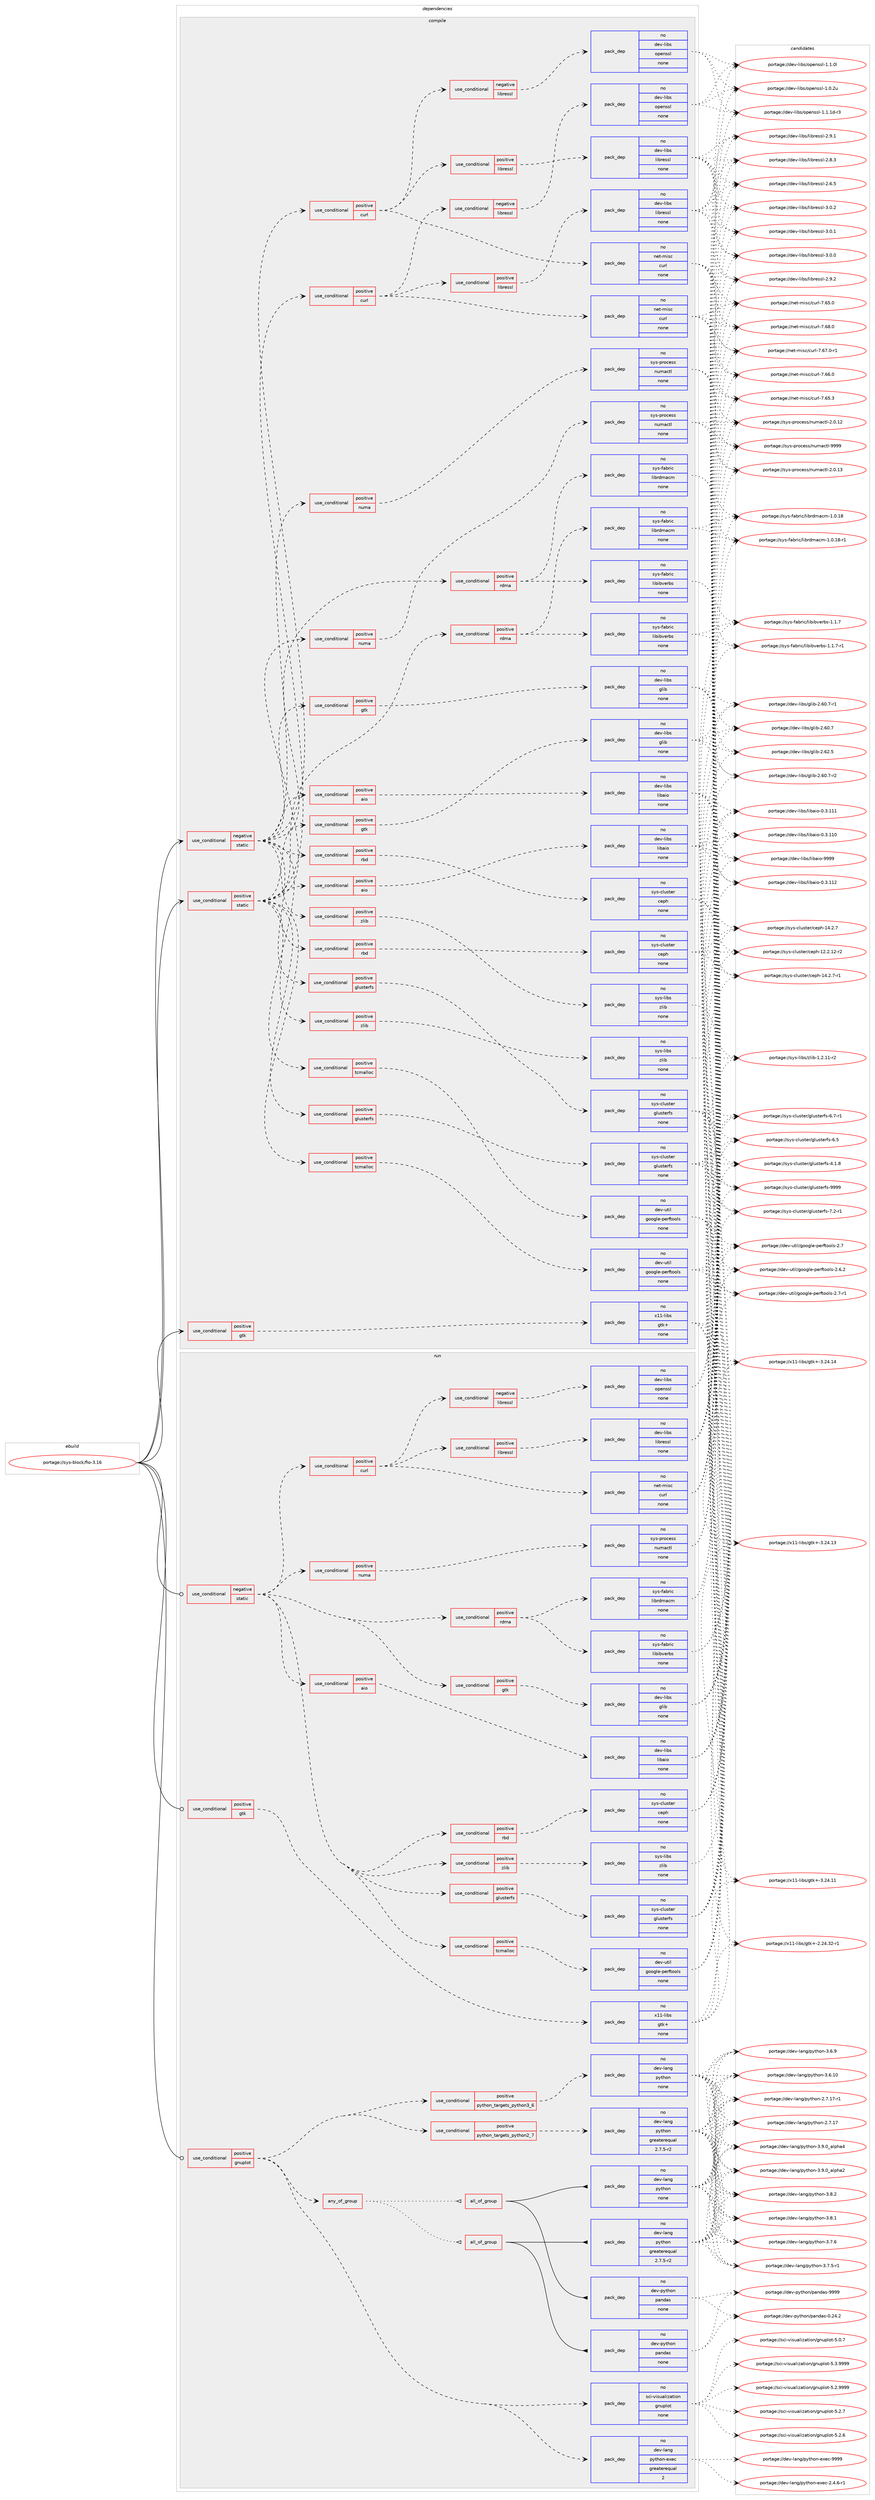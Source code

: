 digraph prolog {

# *************
# Graph options
# *************

newrank=true;
concentrate=true;
compound=true;
graph [rankdir=LR,fontname=Helvetica,fontsize=10,ranksep=1.5];#, ranksep=2.5, nodesep=0.2];
edge  [arrowhead=vee];
node  [fontname=Helvetica,fontsize=10];

# **********
# The ebuild
# **********

subgraph cluster_leftcol {
color=gray;
rank=same;
label=<<i>ebuild</i>>;
id [label="portage://sys-block/fio-3.16", color=red, width=4, href="../sys-block/fio-3.16.svg"];
}

# ****************
# The dependencies
# ****************

subgraph cluster_midcol {
color=gray;
label=<<i>dependencies</i>>;
subgraph cluster_compile {
fillcolor="#eeeeee";
style=filled;
label=<<i>compile</i>>;
subgraph cond6958 {
dependency35111 [label=<<TABLE BORDER="0" CELLBORDER="1" CELLSPACING="0" CELLPADDING="4"><TR><TD ROWSPAN="3" CELLPADDING="10">use_conditional</TD></TR><TR><TD>negative</TD></TR><TR><TD>static</TD></TR></TABLE>>, shape=none, color=red];
subgraph cond6959 {
dependency35112 [label=<<TABLE BORDER="0" CELLBORDER="1" CELLSPACING="0" CELLPADDING="4"><TR><TD ROWSPAN="3" CELLPADDING="10">use_conditional</TD></TR><TR><TD>positive</TD></TR><TR><TD>aio</TD></TR></TABLE>>, shape=none, color=red];
subgraph pack27269 {
dependency35113 [label=<<TABLE BORDER="0" CELLBORDER="1" CELLSPACING="0" CELLPADDING="4" WIDTH="220"><TR><TD ROWSPAN="6" CELLPADDING="30">pack_dep</TD></TR><TR><TD WIDTH="110">no</TD></TR><TR><TD>dev-libs</TD></TR><TR><TD>libaio</TD></TR><TR><TD>none</TD></TR><TR><TD></TD></TR></TABLE>>, shape=none, color=blue];
}
dependency35112:e -> dependency35113:w [weight=20,style="dashed",arrowhead="vee"];
}
dependency35111:e -> dependency35112:w [weight=20,style="dashed",arrowhead="vee"];
subgraph cond6960 {
dependency35114 [label=<<TABLE BORDER="0" CELLBORDER="1" CELLSPACING="0" CELLPADDING="4"><TR><TD ROWSPAN="3" CELLPADDING="10">use_conditional</TD></TR><TR><TD>positive</TD></TR><TR><TD>curl</TD></TR></TABLE>>, shape=none, color=red];
subgraph pack27270 {
dependency35115 [label=<<TABLE BORDER="0" CELLBORDER="1" CELLSPACING="0" CELLPADDING="4" WIDTH="220"><TR><TD ROWSPAN="6" CELLPADDING="30">pack_dep</TD></TR><TR><TD WIDTH="110">no</TD></TR><TR><TD>net-misc</TD></TR><TR><TD>curl</TD></TR><TR><TD>none</TD></TR><TR><TD></TD></TR></TABLE>>, shape=none, color=blue];
}
dependency35114:e -> dependency35115:w [weight=20,style="dashed",arrowhead="vee"];
subgraph cond6961 {
dependency35116 [label=<<TABLE BORDER="0" CELLBORDER="1" CELLSPACING="0" CELLPADDING="4"><TR><TD ROWSPAN="3" CELLPADDING="10">use_conditional</TD></TR><TR><TD>negative</TD></TR><TR><TD>libressl</TD></TR></TABLE>>, shape=none, color=red];
subgraph pack27271 {
dependency35117 [label=<<TABLE BORDER="0" CELLBORDER="1" CELLSPACING="0" CELLPADDING="4" WIDTH="220"><TR><TD ROWSPAN="6" CELLPADDING="30">pack_dep</TD></TR><TR><TD WIDTH="110">no</TD></TR><TR><TD>dev-libs</TD></TR><TR><TD>openssl</TD></TR><TR><TD>none</TD></TR><TR><TD></TD></TR></TABLE>>, shape=none, color=blue];
}
dependency35116:e -> dependency35117:w [weight=20,style="dashed",arrowhead="vee"];
}
dependency35114:e -> dependency35116:w [weight=20,style="dashed",arrowhead="vee"];
subgraph cond6962 {
dependency35118 [label=<<TABLE BORDER="0" CELLBORDER="1" CELLSPACING="0" CELLPADDING="4"><TR><TD ROWSPAN="3" CELLPADDING="10">use_conditional</TD></TR><TR><TD>positive</TD></TR><TR><TD>libressl</TD></TR></TABLE>>, shape=none, color=red];
subgraph pack27272 {
dependency35119 [label=<<TABLE BORDER="0" CELLBORDER="1" CELLSPACING="0" CELLPADDING="4" WIDTH="220"><TR><TD ROWSPAN="6" CELLPADDING="30">pack_dep</TD></TR><TR><TD WIDTH="110">no</TD></TR><TR><TD>dev-libs</TD></TR><TR><TD>libressl</TD></TR><TR><TD>none</TD></TR><TR><TD></TD></TR></TABLE>>, shape=none, color=blue];
}
dependency35118:e -> dependency35119:w [weight=20,style="dashed",arrowhead="vee"];
}
dependency35114:e -> dependency35118:w [weight=20,style="dashed",arrowhead="vee"];
}
dependency35111:e -> dependency35114:w [weight=20,style="dashed",arrowhead="vee"];
subgraph cond6963 {
dependency35120 [label=<<TABLE BORDER="0" CELLBORDER="1" CELLSPACING="0" CELLPADDING="4"><TR><TD ROWSPAN="3" CELLPADDING="10">use_conditional</TD></TR><TR><TD>positive</TD></TR><TR><TD>glusterfs</TD></TR></TABLE>>, shape=none, color=red];
subgraph pack27273 {
dependency35121 [label=<<TABLE BORDER="0" CELLBORDER="1" CELLSPACING="0" CELLPADDING="4" WIDTH="220"><TR><TD ROWSPAN="6" CELLPADDING="30">pack_dep</TD></TR><TR><TD WIDTH="110">no</TD></TR><TR><TD>sys-cluster</TD></TR><TR><TD>glusterfs</TD></TR><TR><TD>none</TD></TR><TR><TD></TD></TR></TABLE>>, shape=none, color=blue];
}
dependency35120:e -> dependency35121:w [weight=20,style="dashed",arrowhead="vee"];
}
dependency35111:e -> dependency35120:w [weight=20,style="dashed",arrowhead="vee"];
subgraph cond6964 {
dependency35122 [label=<<TABLE BORDER="0" CELLBORDER="1" CELLSPACING="0" CELLPADDING="4"><TR><TD ROWSPAN="3" CELLPADDING="10">use_conditional</TD></TR><TR><TD>positive</TD></TR><TR><TD>gtk</TD></TR></TABLE>>, shape=none, color=red];
subgraph pack27274 {
dependency35123 [label=<<TABLE BORDER="0" CELLBORDER="1" CELLSPACING="0" CELLPADDING="4" WIDTH="220"><TR><TD ROWSPAN="6" CELLPADDING="30">pack_dep</TD></TR><TR><TD WIDTH="110">no</TD></TR><TR><TD>dev-libs</TD></TR><TR><TD>glib</TD></TR><TR><TD>none</TD></TR><TR><TD></TD></TR></TABLE>>, shape=none, color=blue];
}
dependency35122:e -> dependency35123:w [weight=20,style="dashed",arrowhead="vee"];
}
dependency35111:e -> dependency35122:w [weight=20,style="dashed",arrowhead="vee"];
subgraph cond6965 {
dependency35124 [label=<<TABLE BORDER="0" CELLBORDER="1" CELLSPACING="0" CELLPADDING="4"><TR><TD ROWSPAN="3" CELLPADDING="10">use_conditional</TD></TR><TR><TD>positive</TD></TR><TR><TD>numa</TD></TR></TABLE>>, shape=none, color=red];
subgraph pack27275 {
dependency35125 [label=<<TABLE BORDER="0" CELLBORDER="1" CELLSPACING="0" CELLPADDING="4" WIDTH="220"><TR><TD ROWSPAN="6" CELLPADDING="30">pack_dep</TD></TR><TR><TD WIDTH="110">no</TD></TR><TR><TD>sys-process</TD></TR><TR><TD>numactl</TD></TR><TR><TD>none</TD></TR><TR><TD></TD></TR></TABLE>>, shape=none, color=blue];
}
dependency35124:e -> dependency35125:w [weight=20,style="dashed",arrowhead="vee"];
}
dependency35111:e -> dependency35124:w [weight=20,style="dashed",arrowhead="vee"];
subgraph cond6966 {
dependency35126 [label=<<TABLE BORDER="0" CELLBORDER="1" CELLSPACING="0" CELLPADDING="4"><TR><TD ROWSPAN="3" CELLPADDING="10">use_conditional</TD></TR><TR><TD>positive</TD></TR><TR><TD>rbd</TD></TR></TABLE>>, shape=none, color=red];
subgraph pack27276 {
dependency35127 [label=<<TABLE BORDER="0" CELLBORDER="1" CELLSPACING="0" CELLPADDING="4" WIDTH="220"><TR><TD ROWSPAN="6" CELLPADDING="30">pack_dep</TD></TR><TR><TD WIDTH="110">no</TD></TR><TR><TD>sys-cluster</TD></TR><TR><TD>ceph</TD></TR><TR><TD>none</TD></TR><TR><TD></TD></TR></TABLE>>, shape=none, color=blue];
}
dependency35126:e -> dependency35127:w [weight=20,style="dashed",arrowhead="vee"];
}
dependency35111:e -> dependency35126:w [weight=20,style="dashed",arrowhead="vee"];
subgraph cond6967 {
dependency35128 [label=<<TABLE BORDER="0" CELLBORDER="1" CELLSPACING="0" CELLPADDING="4"><TR><TD ROWSPAN="3" CELLPADDING="10">use_conditional</TD></TR><TR><TD>positive</TD></TR><TR><TD>rdma</TD></TR></TABLE>>, shape=none, color=red];
subgraph pack27277 {
dependency35129 [label=<<TABLE BORDER="0" CELLBORDER="1" CELLSPACING="0" CELLPADDING="4" WIDTH="220"><TR><TD ROWSPAN="6" CELLPADDING="30">pack_dep</TD></TR><TR><TD WIDTH="110">no</TD></TR><TR><TD>sys-fabric</TD></TR><TR><TD>libibverbs</TD></TR><TR><TD>none</TD></TR><TR><TD></TD></TR></TABLE>>, shape=none, color=blue];
}
dependency35128:e -> dependency35129:w [weight=20,style="dashed",arrowhead="vee"];
subgraph pack27278 {
dependency35130 [label=<<TABLE BORDER="0" CELLBORDER="1" CELLSPACING="0" CELLPADDING="4" WIDTH="220"><TR><TD ROWSPAN="6" CELLPADDING="30">pack_dep</TD></TR><TR><TD WIDTH="110">no</TD></TR><TR><TD>sys-fabric</TD></TR><TR><TD>librdmacm</TD></TR><TR><TD>none</TD></TR><TR><TD></TD></TR></TABLE>>, shape=none, color=blue];
}
dependency35128:e -> dependency35130:w [weight=20,style="dashed",arrowhead="vee"];
}
dependency35111:e -> dependency35128:w [weight=20,style="dashed",arrowhead="vee"];
subgraph cond6968 {
dependency35131 [label=<<TABLE BORDER="0" CELLBORDER="1" CELLSPACING="0" CELLPADDING="4"><TR><TD ROWSPAN="3" CELLPADDING="10">use_conditional</TD></TR><TR><TD>positive</TD></TR><TR><TD>tcmalloc</TD></TR></TABLE>>, shape=none, color=red];
subgraph pack27279 {
dependency35132 [label=<<TABLE BORDER="0" CELLBORDER="1" CELLSPACING="0" CELLPADDING="4" WIDTH="220"><TR><TD ROWSPAN="6" CELLPADDING="30">pack_dep</TD></TR><TR><TD WIDTH="110">no</TD></TR><TR><TD>dev-util</TD></TR><TR><TD>google-perftools</TD></TR><TR><TD>none</TD></TR><TR><TD></TD></TR></TABLE>>, shape=none, color=blue];
}
dependency35131:e -> dependency35132:w [weight=20,style="dashed",arrowhead="vee"];
}
dependency35111:e -> dependency35131:w [weight=20,style="dashed",arrowhead="vee"];
subgraph cond6969 {
dependency35133 [label=<<TABLE BORDER="0" CELLBORDER="1" CELLSPACING="0" CELLPADDING="4"><TR><TD ROWSPAN="3" CELLPADDING="10">use_conditional</TD></TR><TR><TD>positive</TD></TR><TR><TD>zlib</TD></TR></TABLE>>, shape=none, color=red];
subgraph pack27280 {
dependency35134 [label=<<TABLE BORDER="0" CELLBORDER="1" CELLSPACING="0" CELLPADDING="4" WIDTH="220"><TR><TD ROWSPAN="6" CELLPADDING="30">pack_dep</TD></TR><TR><TD WIDTH="110">no</TD></TR><TR><TD>sys-libs</TD></TR><TR><TD>zlib</TD></TR><TR><TD>none</TD></TR><TR><TD></TD></TR></TABLE>>, shape=none, color=blue];
}
dependency35133:e -> dependency35134:w [weight=20,style="dashed",arrowhead="vee"];
}
dependency35111:e -> dependency35133:w [weight=20,style="dashed",arrowhead="vee"];
}
id:e -> dependency35111:w [weight=20,style="solid",arrowhead="vee"];
subgraph cond6970 {
dependency35135 [label=<<TABLE BORDER="0" CELLBORDER="1" CELLSPACING="0" CELLPADDING="4"><TR><TD ROWSPAN="3" CELLPADDING="10">use_conditional</TD></TR><TR><TD>positive</TD></TR><TR><TD>gtk</TD></TR></TABLE>>, shape=none, color=red];
subgraph pack27281 {
dependency35136 [label=<<TABLE BORDER="0" CELLBORDER="1" CELLSPACING="0" CELLPADDING="4" WIDTH="220"><TR><TD ROWSPAN="6" CELLPADDING="30">pack_dep</TD></TR><TR><TD WIDTH="110">no</TD></TR><TR><TD>x11-libs</TD></TR><TR><TD>gtk+</TD></TR><TR><TD>none</TD></TR><TR><TD></TD></TR></TABLE>>, shape=none, color=blue];
}
dependency35135:e -> dependency35136:w [weight=20,style="dashed",arrowhead="vee"];
}
id:e -> dependency35135:w [weight=20,style="solid",arrowhead="vee"];
subgraph cond6971 {
dependency35137 [label=<<TABLE BORDER="0" CELLBORDER="1" CELLSPACING="0" CELLPADDING="4"><TR><TD ROWSPAN="3" CELLPADDING="10">use_conditional</TD></TR><TR><TD>positive</TD></TR><TR><TD>static</TD></TR></TABLE>>, shape=none, color=red];
subgraph cond6972 {
dependency35138 [label=<<TABLE BORDER="0" CELLBORDER="1" CELLSPACING="0" CELLPADDING="4"><TR><TD ROWSPAN="3" CELLPADDING="10">use_conditional</TD></TR><TR><TD>positive</TD></TR><TR><TD>aio</TD></TR></TABLE>>, shape=none, color=red];
subgraph pack27282 {
dependency35139 [label=<<TABLE BORDER="0" CELLBORDER="1" CELLSPACING="0" CELLPADDING="4" WIDTH="220"><TR><TD ROWSPAN="6" CELLPADDING="30">pack_dep</TD></TR><TR><TD WIDTH="110">no</TD></TR><TR><TD>dev-libs</TD></TR><TR><TD>libaio</TD></TR><TR><TD>none</TD></TR><TR><TD></TD></TR></TABLE>>, shape=none, color=blue];
}
dependency35138:e -> dependency35139:w [weight=20,style="dashed",arrowhead="vee"];
}
dependency35137:e -> dependency35138:w [weight=20,style="dashed",arrowhead="vee"];
subgraph cond6973 {
dependency35140 [label=<<TABLE BORDER="0" CELLBORDER="1" CELLSPACING="0" CELLPADDING="4"><TR><TD ROWSPAN="3" CELLPADDING="10">use_conditional</TD></TR><TR><TD>positive</TD></TR><TR><TD>curl</TD></TR></TABLE>>, shape=none, color=red];
subgraph pack27283 {
dependency35141 [label=<<TABLE BORDER="0" CELLBORDER="1" CELLSPACING="0" CELLPADDING="4" WIDTH="220"><TR><TD ROWSPAN="6" CELLPADDING="30">pack_dep</TD></TR><TR><TD WIDTH="110">no</TD></TR><TR><TD>net-misc</TD></TR><TR><TD>curl</TD></TR><TR><TD>none</TD></TR><TR><TD></TD></TR></TABLE>>, shape=none, color=blue];
}
dependency35140:e -> dependency35141:w [weight=20,style="dashed",arrowhead="vee"];
subgraph cond6974 {
dependency35142 [label=<<TABLE BORDER="0" CELLBORDER="1" CELLSPACING="0" CELLPADDING="4"><TR><TD ROWSPAN="3" CELLPADDING="10">use_conditional</TD></TR><TR><TD>negative</TD></TR><TR><TD>libressl</TD></TR></TABLE>>, shape=none, color=red];
subgraph pack27284 {
dependency35143 [label=<<TABLE BORDER="0" CELLBORDER="1" CELLSPACING="0" CELLPADDING="4" WIDTH="220"><TR><TD ROWSPAN="6" CELLPADDING="30">pack_dep</TD></TR><TR><TD WIDTH="110">no</TD></TR><TR><TD>dev-libs</TD></TR><TR><TD>openssl</TD></TR><TR><TD>none</TD></TR><TR><TD></TD></TR></TABLE>>, shape=none, color=blue];
}
dependency35142:e -> dependency35143:w [weight=20,style="dashed",arrowhead="vee"];
}
dependency35140:e -> dependency35142:w [weight=20,style="dashed",arrowhead="vee"];
subgraph cond6975 {
dependency35144 [label=<<TABLE BORDER="0" CELLBORDER="1" CELLSPACING="0" CELLPADDING="4"><TR><TD ROWSPAN="3" CELLPADDING="10">use_conditional</TD></TR><TR><TD>positive</TD></TR><TR><TD>libressl</TD></TR></TABLE>>, shape=none, color=red];
subgraph pack27285 {
dependency35145 [label=<<TABLE BORDER="0" CELLBORDER="1" CELLSPACING="0" CELLPADDING="4" WIDTH="220"><TR><TD ROWSPAN="6" CELLPADDING="30">pack_dep</TD></TR><TR><TD WIDTH="110">no</TD></TR><TR><TD>dev-libs</TD></TR><TR><TD>libressl</TD></TR><TR><TD>none</TD></TR><TR><TD></TD></TR></TABLE>>, shape=none, color=blue];
}
dependency35144:e -> dependency35145:w [weight=20,style="dashed",arrowhead="vee"];
}
dependency35140:e -> dependency35144:w [weight=20,style="dashed",arrowhead="vee"];
}
dependency35137:e -> dependency35140:w [weight=20,style="dashed",arrowhead="vee"];
subgraph cond6976 {
dependency35146 [label=<<TABLE BORDER="0" CELLBORDER="1" CELLSPACING="0" CELLPADDING="4"><TR><TD ROWSPAN="3" CELLPADDING="10">use_conditional</TD></TR><TR><TD>positive</TD></TR><TR><TD>glusterfs</TD></TR></TABLE>>, shape=none, color=red];
subgraph pack27286 {
dependency35147 [label=<<TABLE BORDER="0" CELLBORDER="1" CELLSPACING="0" CELLPADDING="4" WIDTH="220"><TR><TD ROWSPAN="6" CELLPADDING="30">pack_dep</TD></TR><TR><TD WIDTH="110">no</TD></TR><TR><TD>sys-cluster</TD></TR><TR><TD>glusterfs</TD></TR><TR><TD>none</TD></TR><TR><TD></TD></TR></TABLE>>, shape=none, color=blue];
}
dependency35146:e -> dependency35147:w [weight=20,style="dashed",arrowhead="vee"];
}
dependency35137:e -> dependency35146:w [weight=20,style="dashed",arrowhead="vee"];
subgraph cond6977 {
dependency35148 [label=<<TABLE BORDER="0" CELLBORDER="1" CELLSPACING="0" CELLPADDING="4"><TR><TD ROWSPAN="3" CELLPADDING="10">use_conditional</TD></TR><TR><TD>positive</TD></TR><TR><TD>gtk</TD></TR></TABLE>>, shape=none, color=red];
subgraph pack27287 {
dependency35149 [label=<<TABLE BORDER="0" CELLBORDER="1" CELLSPACING="0" CELLPADDING="4" WIDTH="220"><TR><TD ROWSPAN="6" CELLPADDING="30">pack_dep</TD></TR><TR><TD WIDTH="110">no</TD></TR><TR><TD>dev-libs</TD></TR><TR><TD>glib</TD></TR><TR><TD>none</TD></TR><TR><TD></TD></TR></TABLE>>, shape=none, color=blue];
}
dependency35148:e -> dependency35149:w [weight=20,style="dashed",arrowhead="vee"];
}
dependency35137:e -> dependency35148:w [weight=20,style="dashed",arrowhead="vee"];
subgraph cond6978 {
dependency35150 [label=<<TABLE BORDER="0" CELLBORDER="1" CELLSPACING="0" CELLPADDING="4"><TR><TD ROWSPAN="3" CELLPADDING="10">use_conditional</TD></TR><TR><TD>positive</TD></TR><TR><TD>numa</TD></TR></TABLE>>, shape=none, color=red];
subgraph pack27288 {
dependency35151 [label=<<TABLE BORDER="0" CELLBORDER="1" CELLSPACING="0" CELLPADDING="4" WIDTH="220"><TR><TD ROWSPAN="6" CELLPADDING="30">pack_dep</TD></TR><TR><TD WIDTH="110">no</TD></TR><TR><TD>sys-process</TD></TR><TR><TD>numactl</TD></TR><TR><TD>none</TD></TR><TR><TD></TD></TR></TABLE>>, shape=none, color=blue];
}
dependency35150:e -> dependency35151:w [weight=20,style="dashed",arrowhead="vee"];
}
dependency35137:e -> dependency35150:w [weight=20,style="dashed",arrowhead="vee"];
subgraph cond6979 {
dependency35152 [label=<<TABLE BORDER="0" CELLBORDER="1" CELLSPACING="0" CELLPADDING="4"><TR><TD ROWSPAN="3" CELLPADDING="10">use_conditional</TD></TR><TR><TD>positive</TD></TR><TR><TD>rbd</TD></TR></TABLE>>, shape=none, color=red];
subgraph pack27289 {
dependency35153 [label=<<TABLE BORDER="0" CELLBORDER="1" CELLSPACING="0" CELLPADDING="4" WIDTH="220"><TR><TD ROWSPAN="6" CELLPADDING="30">pack_dep</TD></TR><TR><TD WIDTH="110">no</TD></TR><TR><TD>sys-cluster</TD></TR><TR><TD>ceph</TD></TR><TR><TD>none</TD></TR><TR><TD></TD></TR></TABLE>>, shape=none, color=blue];
}
dependency35152:e -> dependency35153:w [weight=20,style="dashed",arrowhead="vee"];
}
dependency35137:e -> dependency35152:w [weight=20,style="dashed",arrowhead="vee"];
subgraph cond6980 {
dependency35154 [label=<<TABLE BORDER="0" CELLBORDER="1" CELLSPACING="0" CELLPADDING="4"><TR><TD ROWSPAN="3" CELLPADDING="10">use_conditional</TD></TR><TR><TD>positive</TD></TR><TR><TD>rdma</TD></TR></TABLE>>, shape=none, color=red];
subgraph pack27290 {
dependency35155 [label=<<TABLE BORDER="0" CELLBORDER="1" CELLSPACING="0" CELLPADDING="4" WIDTH="220"><TR><TD ROWSPAN="6" CELLPADDING="30">pack_dep</TD></TR><TR><TD WIDTH="110">no</TD></TR><TR><TD>sys-fabric</TD></TR><TR><TD>libibverbs</TD></TR><TR><TD>none</TD></TR><TR><TD></TD></TR></TABLE>>, shape=none, color=blue];
}
dependency35154:e -> dependency35155:w [weight=20,style="dashed",arrowhead="vee"];
subgraph pack27291 {
dependency35156 [label=<<TABLE BORDER="0" CELLBORDER="1" CELLSPACING="0" CELLPADDING="4" WIDTH="220"><TR><TD ROWSPAN="6" CELLPADDING="30">pack_dep</TD></TR><TR><TD WIDTH="110">no</TD></TR><TR><TD>sys-fabric</TD></TR><TR><TD>librdmacm</TD></TR><TR><TD>none</TD></TR><TR><TD></TD></TR></TABLE>>, shape=none, color=blue];
}
dependency35154:e -> dependency35156:w [weight=20,style="dashed",arrowhead="vee"];
}
dependency35137:e -> dependency35154:w [weight=20,style="dashed",arrowhead="vee"];
subgraph cond6981 {
dependency35157 [label=<<TABLE BORDER="0" CELLBORDER="1" CELLSPACING="0" CELLPADDING="4"><TR><TD ROWSPAN="3" CELLPADDING="10">use_conditional</TD></TR><TR><TD>positive</TD></TR><TR><TD>tcmalloc</TD></TR></TABLE>>, shape=none, color=red];
subgraph pack27292 {
dependency35158 [label=<<TABLE BORDER="0" CELLBORDER="1" CELLSPACING="0" CELLPADDING="4" WIDTH="220"><TR><TD ROWSPAN="6" CELLPADDING="30">pack_dep</TD></TR><TR><TD WIDTH="110">no</TD></TR><TR><TD>dev-util</TD></TR><TR><TD>google-perftools</TD></TR><TR><TD>none</TD></TR><TR><TD></TD></TR></TABLE>>, shape=none, color=blue];
}
dependency35157:e -> dependency35158:w [weight=20,style="dashed",arrowhead="vee"];
}
dependency35137:e -> dependency35157:w [weight=20,style="dashed",arrowhead="vee"];
subgraph cond6982 {
dependency35159 [label=<<TABLE BORDER="0" CELLBORDER="1" CELLSPACING="0" CELLPADDING="4"><TR><TD ROWSPAN="3" CELLPADDING="10">use_conditional</TD></TR><TR><TD>positive</TD></TR><TR><TD>zlib</TD></TR></TABLE>>, shape=none, color=red];
subgraph pack27293 {
dependency35160 [label=<<TABLE BORDER="0" CELLBORDER="1" CELLSPACING="0" CELLPADDING="4" WIDTH="220"><TR><TD ROWSPAN="6" CELLPADDING="30">pack_dep</TD></TR><TR><TD WIDTH="110">no</TD></TR><TR><TD>sys-libs</TD></TR><TR><TD>zlib</TD></TR><TR><TD>none</TD></TR><TR><TD></TD></TR></TABLE>>, shape=none, color=blue];
}
dependency35159:e -> dependency35160:w [weight=20,style="dashed",arrowhead="vee"];
}
dependency35137:e -> dependency35159:w [weight=20,style="dashed",arrowhead="vee"];
}
id:e -> dependency35137:w [weight=20,style="solid",arrowhead="vee"];
}
subgraph cluster_compileandrun {
fillcolor="#eeeeee";
style=filled;
label=<<i>compile and run</i>>;
}
subgraph cluster_run {
fillcolor="#eeeeee";
style=filled;
label=<<i>run</i>>;
subgraph cond6983 {
dependency35161 [label=<<TABLE BORDER="0" CELLBORDER="1" CELLSPACING="0" CELLPADDING="4"><TR><TD ROWSPAN="3" CELLPADDING="10">use_conditional</TD></TR><TR><TD>negative</TD></TR><TR><TD>static</TD></TR></TABLE>>, shape=none, color=red];
subgraph cond6984 {
dependency35162 [label=<<TABLE BORDER="0" CELLBORDER="1" CELLSPACING="0" CELLPADDING="4"><TR><TD ROWSPAN="3" CELLPADDING="10">use_conditional</TD></TR><TR><TD>positive</TD></TR><TR><TD>aio</TD></TR></TABLE>>, shape=none, color=red];
subgraph pack27294 {
dependency35163 [label=<<TABLE BORDER="0" CELLBORDER="1" CELLSPACING="0" CELLPADDING="4" WIDTH="220"><TR><TD ROWSPAN="6" CELLPADDING="30">pack_dep</TD></TR><TR><TD WIDTH="110">no</TD></TR><TR><TD>dev-libs</TD></TR><TR><TD>libaio</TD></TR><TR><TD>none</TD></TR><TR><TD></TD></TR></TABLE>>, shape=none, color=blue];
}
dependency35162:e -> dependency35163:w [weight=20,style="dashed",arrowhead="vee"];
}
dependency35161:e -> dependency35162:w [weight=20,style="dashed",arrowhead="vee"];
subgraph cond6985 {
dependency35164 [label=<<TABLE BORDER="0" CELLBORDER="1" CELLSPACING="0" CELLPADDING="4"><TR><TD ROWSPAN="3" CELLPADDING="10">use_conditional</TD></TR><TR><TD>positive</TD></TR><TR><TD>curl</TD></TR></TABLE>>, shape=none, color=red];
subgraph pack27295 {
dependency35165 [label=<<TABLE BORDER="0" CELLBORDER="1" CELLSPACING="0" CELLPADDING="4" WIDTH="220"><TR><TD ROWSPAN="6" CELLPADDING="30">pack_dep</TD></TR><TR><TD WIDTH="110">no</TD></TR><TR><TD>net-misc</TD></TR><TR><TD>curl</TD></TR><TR><TD>none</TD></TR><TR><TD></TD></TR></TABLE>>, shape=none, color=blue];
}
dependency35164:e -> dependency35165:w [weight=20,style="dashed",arrowhead="vee"];
subgraph cond6986 {
dependency35166 [label=<<TABLE BORDER="0" CELLBORDER="1" CELLSPACING="0" CELLPADDING="4"><TR><TD ROWSPAN="3" CELLPADDING="10">use_conditional</TD></TR><TR><TD>negative</TD></TR><TR><TD>libressl</TD></TR></TABLE>>, shape=none, color=red];
subgraph pack27296 {
dependency35167 [label=<<TABLE BORDER="0" CELLBORDER="1" CELLSPACING="0" CELLPADDING="4" WIDTH="220"><TR><TD ROWSPAN="6" CELLPADDING="30">pack_dep</TD></TR><TR><TD WIDTH="110">no</TD></TR><TR><TD>dev-libs</TD></TR><TR><TD>openssl</TD></TR><TR><TD>none</TD></TR><TR><TD></TD></TR></TABLE>>, shape=none, color=blue];
}
dependency35166:e -> dependency35167:w [weight=20,style="dashed",arrowhead="vee"];
}
dependency35164:e -> dependency35166:w [weight=20,style="dashed",arrowhead="vee"];
subgraph cond6987 {
dependency35168 [label=<<TABLE BORDER="0" CELLBORDER="1" CELLSPACING="0" CELLPADDING="4"><TR><TD ROWSPAN="3" CELLPADDING="10">use_conditional</TD></TR><TR><TD>positive</TD></TR><TR><TD>libressl</TD></TR></TABLE>>, shape=none, color=red];
subgraph pack27297 {
dependency35169 [label=<<TABLE BORDER="0" CELLBORDER="1" CELLSPACING="0" CELLPADDING="4" WIDTH="220"><TR><TD ROWSPAN="6" CELLPADDING="30">pack_dep</TD></TR><TR><TD WIDTH="110">no</TD></TR><TR><TD>dev-libs</TD></TR><TR><TD>libressl</TD></TR><TR><TD>none</TD></TR><TR><TD></TD></TR></TABLE>>, shape=none, color=blue];
}
dependency35168:e -> dependency35169:w [weight=20,style="dashed",arrowhead="vee"];
}
dependency35164:e -> dependency35168:w [weight=20,style="dashed",arrowhead="vee"];
}
dependency35161:e -> dependency35164:w [weight=20,style="dashed",arrowhead="vee"];
subgraph cond6988 {
dependency35170 [label=<<TABLE BORDER="0" CELLBORDER="1" CELLSPACING="0" CELLPADDING="4"><TR><TD ROWSPAN="3" CELLPADDING="10">use_conditional</TD></TR><TR><TD>positive</TD></TR><TR><TD>glusterfs</TD></TR></TABLE>>, shape=none, color=red];
subgraph pack27298 {
dependency35171 [label=<<TABLE BORDER="0" CELLBORDER="1" CELLSPACING="0" CELLPADDING="4" WIDTH="220"><TR><TD ROWSPAN="6" CELLPADDING="30">pack_dep</TD></TR><TR><TD WIDTH="110">no</TD></TR><TR><TD>sys-cluster</TD></TR><TR><TD>glusterfs</TD></TR><TR><TD>none</TD></TR><TR><TD></TD></TR></TABLE>>, shape=none, color=blue];
}
dependency35170:e -> dependency35171:w [weight=20,style="dashed",arrowhead="vee"];
}
dependency35161:e -> dependency35170:w [weight=20,style="dashed",arrowhead="vee"];
subgraph cond6989 {
dependency35172 [label=<<TABLE BORDER="0" CELLBORDER="1" CELLSPACING="0" CELLPADDING="4"><TR><TD ROWSPAN="3" CELLPADDING="10">use_conditional</TD></TR><TR><TD>positive</TD></TR><TR><TD>gtk</TD></TR></TABLE>>, shape=none, color=red];
subgraph pack27299 {
dependency35173 [label=<<TABLE BORDER="0" CELLBORDER="1" CELLSPACING="0" CELLPADDING="4" WIDTH="220"><TR><TD ROWSPAN="6" CELLPADDING="30">pack_dep</TD></TR><TR><TD WIDTH="110">no</TD></TR><TR><TD>dev-libs</TD></TR><TR><TD>glib</TD></TR><TR><TD>none</TD></TR><TR><TD></TD></TR></TABLE>>, shape=none, color=blue];
}
dependency35172:e -> dependency35173:w [weight=20,style="dashed",arrowhead="vee"];
}
dependency35161:e -> dependency35172:w [weight=20,style="dashed",arrowhead="vee"];
subgraph cond6990 {
dependency35174 [label=<<TABLE BORDER="0" CELLBORDER="1" CELLSPACING="0" CELLPADDING="4"><TR><TD ROWSPAN="3" CELLPADDING="10">use_conditional</TD></TR><TR><TD>positive</TD></TR><TR><TD>numa</TD></TR></TABLE>>, shape=none, color=red];
subgraph pack27300 {
dependency35175 [label=<<TABLE BORDER="0" CELLBORDER="1" CELLSPACING="0" CELLPADDING="4" WIDTH="220"><TR><TD ROWSPAN="6" CELLPADDING="30">pack_dep</TD></TR><TR><TD WIDTH="110">no</TD></TR><TR><TD>sys-process</TD></TR><TR><TD>numactl</TD></TR><TR><TD>none</TD></TR><TR><TD></TD></TR></TABLE>>, shape=none, color=blue];
}
dependency35174:e -> dependency35175:w [weight=20,style="dashed",arrowhead="vee"];
}
dependency35161:e -> dependency35174:w [weight=20,style="dashed",arrowhead="vee"];
subgraph cond6991 {
dependency35176 [label=<<TABLE BORDER="0" CELLBORDER="1" CELLSPACING="0" CELLPADDING="4"><TR><TD ROWSPAN="3" CELLPADDING="10">use_conditional</TD></TR><TR><TD>positive</TD></TR><TR><TD>rbd</TD></TR></TABLE>>, shape=none, color=red];
subgraph pack27301 {
dependency35177 [label=<<TABLE BORDER="0" CELLBORDER="1" CELLSPACING="0" CELLPADDING="4" WIDTH="220"><TR><TD ROWSPAN="6" CELLPADDING="30">pack_dep</TD></TR><TR><TD WIDTH="110">no</TD></TR><TR><TD>sys-cluster</TD></TR><TR><TD>ceph</TD></TR><TR><TD>none</TD></TR><TR><TD></TD></TR></TABLE>>, shape=none, color=blue];
}
dependency35176:e -> dependency35177:w [weight=20,style="dashed",arrowhead="vee"];
}
dependency35161:e -> dependency35176:w [weight=20,style="dashed",arrowhead="vee"];
subgraph cond6992 {
dependency35178 [label=<<TABLE BORDER="0" CELLBORDER="1" CELLSPACING="0" CELLPADDING="4"><TR><TD ROWSPAN="3" CELLPADDING="10">use_conditional</TD></TR><TR><TD>positive</TD></TR><TR><TD>rdma</TD></TR></TABLE>>, shape=none, color=red];
subgraph pack27302 {
dependency35179 [label=<<TABLE BORDER="0" CELLBORDER="1" CELLSPACING="0" CELLPADDING="4" WIDTH="220"><TR><TD ROWSPAN="6" CELLPADDING="30">pack_dep</TD></TR><TR><TD WIDTH="110">no</TD></TR><TR><TD>sys-fabric</TD></TR><TR><TD>libibverbs</TD></TR><TR><TD>none</TD></TR><TR><TD></TD></TR></TABLE>>, shape=none, color=blue];
}
dependency35178:e -> dependency35179:w [weight=20,style="dashed",arrowhead="vee"];
subgraph pack27303 {
dependency35180 [label=<<TABLE BORDER="0" CELLBORDER="1" CELLSPACING="0" CELLPADDING="4" WIDTH="220"><TR><TD ROWSPAN="6" CELLPADDING="30">pack_dep</TD></TR><TR><TD WIDTH="110">no</TD></TR><TR><TD>sys-fabric</TD></TR><TR><TD>librdmacm</TD></TR><TR><TD>none</TD></TR><TR><TD></TD></TR></TABLE>>, shape=none, color=blue];
}
dependency35178:e -> dependency35180:w [weight=20,style="dashed",arrowhead="vee"];
}
dependency35161:e -> dependency35178:w [weight=20,style="dashed",arrowhead="vee"];
subgraph cond6993 {
dependency35181 [label=<<TABLE BORDER="0" CELLBORDER="1" CELLSPACING="0" CELLPADDING="4"><TR><TD ROWSPAN="3" CELLPADDING="10">use_conditional</TD></TR><TR><TD>positive</TD></TR><TR><TD>tcmalloc</TD></TR></TABLE>>, shape=none, color=red];
subgraph pack27304 {
dependency35182 [label=<<TABLE BORDER="0" CELLBORDER="1" CELLSPACING="0" CELLPADDING="4" WIDTH="220"><TR><TD ROWSPAN="6" CELLPADDING="30">pack_dep</TD></TR><TR><TD WIDTH="110">no</TD></TR><TR><TD>dev-util</TD></TR><TR><TD>google-perftools</TD></TR><TR><TD>none</TD></TR><TR><TD></TD></TR></TABLE>>, shape=none, color=blue];
}
dependency35181:e -> dependency35182:w [weight=20,style="dashed",arrowhead="vee"];
}
dependency35161:e -> dependency35181:w [weight=20,style="dashed",arrowhead="vee"];
subgraph cond6994 {
dependency35183 [label=<<TABLE BORDER="0" CELLBORDER="1" CELLSPACING="0" CELLPADDING="4"><TR><TD ROWSPAN="3" CELLPADDING="10">use_conditional</TD></TR><TR><TD>positive</TD></TR><TR><TD>zlib</TD></TR></TABLE>>, shape=none, color=red];
subgraph pack27305 {
dependency35184 [label=<<TABLE BORDER="0" CELLBORDER="1" CELLSPACING="0" CELLPADDING="4" WIDTH="220"><TR><TD ROWSPAN="6" CELLPADDING="30">pack_dep</TD></TR><TR><TD WIDTH="110">no</TD></TR><TR><TD>sys-libs</TD></TR><TR><TD>zlib</TD></TR><TR><TD>none</TD></TR><TR><TD></TD></TR></TABLE>>, shape=none, color=blue];
}
dependency35183:e -> dependency35184:w [weight=20,style="dashed",arrowhead="vee"];
}
dependency35161:e -> dependency35183:w [weight=20,style="dashed",arrowhead="vee"];
}
id:e -> dependency35161:w [weight=20,style="solid",arrowhead="odot"];
subgraph cond6995 {
dependency35185 [label=<<TABLE BORDER="0" CELLBORDER="1" CELLSPACING="0" CELLPADDING="4"><TR><TD ROWSPAN="3" CELLPADDING="10">use_conditional</TD></TR><TR><TD>positive</TD></TR><TR><TD>gnuplot</TD></TR></TABLE>>, shape=none, color=red];
subgraph pack27306 {
dependency35186 [label=<<TABLE BORDER="0" CELLBORDER="1" CELLSPACING="0" CELLPADDING="4" WIDTH="220"><TR><TD ROWSPAN="6" CELLPADDING="30">pack_dep</TD></TR><TR><TD WIDTH="110">no</TD></TR><TR><TD>sci-visualization</TD></TR><TR><TD>gnuplot</TD></TR><TR><TD>none</TD></TR><TR><TD></TD></TR></TABLE>>, shape=none, color=blue];
}
dependency35185:e -> dependency35186:w [weight=20,style="dashed",arrowhead="vee"];
subgraph any843 {
dependency35187 [label=<<TABLE BORDER="0" CELLBORDER="1" CELLSPACING="0" CELLPADDING="4"><TR><TD CELLPADDING="10">any_of_group</TD></TR></TABLE>>, shape=none, color=red];subgraph all44 {
dependency35188 [label=<<TABLE BORDER="0" CELLBORDER="1" CELLSPACING="0" CELLPADDING="4"><TR><TD CELLPADDING="10">all_of_group</TD></TR></TABLE>>, shape=none, color=red];subgraph pack27307 {
dependency35189 [label=<<TABLE BORDER="0" CELLBORDER="1" CELLSPACING="0" CELLPADDING="4" WIDTH="220"><TR><TD ROWSPAN="6" CELLPADDING="30">pack_dep</TD></TR><TR><TD WIDTH="110">no</TD></TR><TR><TD>dev-lang</TD></TR><TR><TD>python</TD></TR><TR><TD>none</TD></TR><TR><TD></TD></TR></TABLE>>, shape=none, color=blue];
}
dependency35188:e -> dependency35189:w [weight=20,style="solid",arrowhead="inv"];
subgraph pack27308 {
dependency35190 [label=<<TABLE BORDER="0" CELLBORDER="1" CELLSPACING="0" CELLPADDING="4" WIDTH="220"><TR><TD ROWSPAN="6" CELLPADDING="30">pack_dep</TD></TR><TR><TD WIDTH="110">no</TD></TR><TR><TD>dev-python</TD></TR><TR><TD>pandas</TD></TR><TR><TD>none</TD></TR><TR><TD></TD></TR></TABLE>>, shape=none, color=blue];
}
dependency35188:e -> dependency35190:w [weight=20,style="solid",arrowhead="inv"];
}
dependency35187:e -> dependency35188:w [weight=20,style="dotted",arrowhead="oinv"];
subgraph all45 {
dependency35191 [label=<<TABLE BORDER="0" CELLBORDER="1" CELLSPACING="0" CELLPADDING="4"><TR><TD CELLPADDING="10">all_of_group</TD></TR></TABLE>>, shape=none, color=red];subgraph pack27309 {
dependency35192 [label=<<TABLE BORDER="0" CELLBORDER="1" CELLSPACING="0" CELLPADDING="4" WIDTH="220"><TR><TD ROWSPAN="6" CELLPADDING="30">pack_dep</TD></TR><TR><TD WIDTH="110">no</TD></TR><TR><TD>dev-lang</TD></TR><TR><TD>python</TD></TR><TR><TD>greaterequal</TD></TR><TR><TD>2.7.5-r2</TD></TR></TABLE>>, shape=none, color=blue];
}
dependency35191:e -> dependency35192:w [weight=20,style="solid",arrowhead="inv"];
subgraph pack27310 {
dependency35193 [label=<<TABLE BORDER="0" CELLBORDER="1" CELLSPACING="0" CELLPADDING="4" WIDTH="220"><TR><TD ROWSPAN="6" CELLPADDING="30">pack_dep</TD></TR><TR><TD WIDTH="110">no</TD></TR><TR><TD>dev-python</TD></TR><TR><TD>pandas</TD></TR><TR><TD>none</TD></TR><TR><TD></TD></TR></TABLE>>, shape=none, color=blue];
}
dependency35191:e -> dependency35193:w [weight=20,style="solid",arrowhead="inv"];
}
dependency35187:e -> dependency35191:w [weight=20,style="dotted",arrowhead="oinv"];
}
dependency35185:e -> dependency35187:w [weight=20,style="dashed",arrowhead="vee"];
subgraph cond6996 {
dependency35194 [label=<<TABLE BORDER="0" CELLBORDER="1" CELLSPACING="0" CELLPADDING="4"><TR><TD ROWSPAN="3" CELLPADDING="10">use_conditional</TD></TR><TR><TD>positive</TD></TR><TR><TD>python_targets_python2_7</TD></TR></TABLE>>, shape=none, color=red];
subgraph pack27311 {
dependency35195 [label=<<TABLE BORDER="0" CELLBORDER="1" CELLSPACING="0" CELLPADDING="4" WIDTH="220"><TR><TD ROWSPAN="6" CELLPADDING="30">pack_dep</TD></TR><TR><TD WIDTH="110">no</TD></TR><TR><TD>dev-lang</TD></TR><TR><TD>python</TD></TR><TR><TD>greaterequal</TD></TR><TR><TD>2.7.5-r2</TD></TR></TABLE>>, shape=none, color=blue];
}
dependency35194:e -> dependency35195:w [weight=20,style="dashed",arrowhead="vee"];
}
dependency35185:e -> dependency35194:w [weight=20,style="dashed",arrowhead="vee"];
subgraph cond6997 {
dependency35196 [label=<<TABLE BORDER="0" CELLBORDER="1" CELLSPACING="0" CELLPADDING="4"><TR><TD ROWSPAN="3" CELLPADDING="10">use_conditional</TD></TR><TR><TD>positive</TD></TR><TR><TD>python_targets_python3_6</TD></TR></TABLE>>, shape=none, color=red];
subgraph pack27312 {
dependency35197 [label=<<TABLE BORDER="0" CELLBORDER="1" CELLSPACING="0" CELLPADDING="4" WIDTH="220"><TR><TD ROWSPAN="6" CELLPADDING="30">pack_dep</TD></TR><TR><TD WIDTH="110">no</TD></TR><TR><TD>dev-lang</TD></TR><TR><TD>python</TD></TR><TR><TD>none</TD></TR><TR><TD></TD></TR></TABLE>>, shape=none, color=blue];
}
dependency35196:e -> dependency35197:w [weight=20,style="dashed",arrowhead="vee"];
}
dependency35185:e -> dependency35196:w [weight=20,style="dashed",arrowhead="vee"];
subgraph pack27313 {
dependency35198 [label=<<TABLE BORDER="0" CELLBORDER="1" CELLSPACING="0" CELLPADDING="4" WIDTH="220"><TR><TD ROWSPAN="6" CELLPADDING="30">pack_dep</TD></TR><TR><TD WIDTH="110">no</TD></TR><TR><TD>dev-lang</TD></TR><TR><TD>python-exec</TD></TR><TR><TD>greaterequal</TD></TR><TR><TD>2</TD></TR></TABLE>>, shape=none, color=blue];
}
dependency35185:e -> dependency35198:w [weight=20,style="dashed",arrowhead="vee"];
}
id:e -> dependency35185:w [weight=20,style="solid",arrowhead="odot"];
subgraph cond6998 {
dependency35199 [label=<<TABLE BORDER="0" CELLBORDER="1" CELLSPACING="0" CELLPADDING="4"><TR><TD ROWSPAN="3" CELLPADDING="10">use_conditional</TD></TR><TR><TD>positive</TD></TR><TR><TD>gtk</TD></TR></TABLE>>, shape=none, color=red];
subgraph pack27314 {
dependency35200 [label=<<TABLE BORDER="0" CELLBORDER="1" CELLSPACING="0" CELLPADDING="4" WIDTH="220"><TR><TD ROWSPAN="6" CELLPADDING="30">pack_dep</TD></TR><TR><TD WIDTH="110">no</TD></TR><TR><TD>x11-libs</TD></TR><TR><TD>gtk+</TD></TR><TR><TD>none</TD></TR><TR><TD></TD></TR></TABLE>>, shape=none, color=blue];
}
dependency35199:e -> dependency35200:w [weight=20,style="dashed",arrowhead="vee"];
}
id:e -> dependency35199:w [weight=20,style="solid",arrowhead="odot"];
}
}

# **************
# The candidates
# **************

subgraph cluster_choices {
rank=same;
color=gray;
label=<<i>candidates</i>>;

subgraph choice27269 {
color=black;
nodesep=1;
choice10010111845108105981154710810598971051114557575757 [label="portage://dev-libs/libaio-9999", color=red, width=4,href="../dev-libs/libaio-9999.svg"];
choice10010111845108105981154710810598971051114548465146494950 [label="portage://dev-libs/libaio-0.3.112", color=red, width=4,href="../dev-libs/libaio-0.3.112.svg"];
choice10010111845108105981154710810598971051114548465146494949 [label="portage://dev-libs/libaio-0.3.111", color=red, width=4,href="../dev-libs/libaio-0.3.111.svg"];
choice10010111845108105981154710810598971051114548465146494948 [label="portage://dev-libs/libaio-0.3.110", color=red, width=4,href="../dev-libs/libaio-0.3.110.svg"];
dependency35113:e -> choice10010111845108105981154710810598971051114557575757:w [style=dotted,weight="100"];
dependency35113:e -> choice10010111845108105981154710810598971051114548465146494950:w [style=dotted,weight="100"];
dependency35113:e -> choice10010111845108105981154710810598971051114548465146494949:w [style=dotted,weight="100"];
dependency35113:e -> choice10010111845108105981154710810598971051114548465146494948:w [style=dotted,weight="100"];
}
subgraph choice27270 {
color=black;
nodesep=1;
choice1101011164510910511599479911711410845554654564648 [label="portage://net-misc/curl-7.68.0", color=red, width=4,href="../net-misc/curl-7.68.0.svg"];
choice11010111645109105115994799117114108455546545546484511449 [label="portage://net-misc/curl-7.67.0-r1", color=red, width=4,href="../net-misc/curl-7.67.0-r1.svg"];
choice1101011164510910511599479911711410845554654544648 [label="portage://net-misc/curl-7.66.0", color=red, width=4,href="../net-misc/curl-7.66.0.svg"];
choice1101011164510910511599479911711410845554654534651 [label="portage://net-misc/curl-7.65.3", color=red, width=4,href="../net-misc/curl-7.65.3.svg"];
choice1101011164510910511599479911711410845554654534648 [label="portage://net-misc/curl-7.65.0", color=red, width=4,href="../net-misc/curl-7.65.0.svg"];
dependency35115:e -> choice1101011164510910511599479911711410845554654564648:w [style=dotted,weight="100"];
dependency35115:e -> choice11010111645109105115994799117114108455546545546484511449:w [style=dotted,weight="100"];
dependency35115:e -> choice1101011164510910511599479911711410845554654544648:w [style=dotted,weight="100"];
dependency35115:e -> choice1101011164510910511599479911711410845554654534651:w [style=dotted,weight="100"];
dependency35115:e -> choice1101011164510910511599479911711410845554654534648:w [style=dotted,weight="100"];
}
subgraph choice27271 {
color=black;
nodesep=1;
choice1001011184510810598115471111121011101151151084549464946491004511451 [label="portage://dev-libs/openssl-1.1.1d-r3", color=red, width=4,href="../dev-libs/openssl-1.1.1d-r3.svg"];
choice100101118451081059811547111112101110115115108454946494648108 [label="portage://dev-libs/openssl-1.1.0l", color=red, width=4,href="../dev-libs/openssl-1.1.0l.svg"];
choice100101118451081059811547111112101110115115108454946484650117 [label="portage://dev-libs/openssl-1.0.2u", color=red, width=4,href="../dev-libs/openssl-1.0.2u.svg"];
dependency35117:e -> choice1001011184510810598115471111121011101151151084549464946491004511451:w [style=dotted,weight="100"];
dependency35117:e -> choice100101118451081059811547111112101110115115108454946494648108:w [style=dotted,weight="100"];
dependency35117:e -> choice100101118451081059811547111112101110115115108454946484650117:w [style=dotted,weight="100"];
}
subgraph choice27272 {
color=black;
nodesep=1;
choice10010111845108105981154710810598114101115115108455146484650 [label="portage://dev-libs/libressl-3.0.2", color=red, width=4,href="../dev-libs/libressl-3.0.2.svg"];
choice10010111845108105981154710810598114101115115108455146484649 [label="portage://dev-libs/libressl-3.0.1", color=red, width=4,href="../dev-libs/libressl-3.0.1.svg"];
choice10010111845108105981154710810598114101115115108455146484648 [label="portage://dev-libs/libressl-3.0.0", color=red, width=4,href="../dev-libs/libressl-3.0.0.svg"];
choice10010111845108105981154710810598114101115115108455046574650 [label="portage://dev-libs/libressl-2.9.2", color=red, width=4,href="../dev-libs/libressl-2.9.2.svg"];
choice10010111845108105981154710810598114101115115108455046574649 [label="portage://dev-libs/libressl-2.9.1", color=red, width=4,href="../dev-libs/libressl-2.9.1.svg"];
choice10010111845108105981154710810598114101115115108455046564651 [label="portage://dev-libs/libressl-2.8.3", color=red, width=4,href="../dev-libs/libressl-2.8.3.svg"];
choice10010111845108105981154710810598114101115115108455046544653 [label="portage://dev-libs/libressl-2.6.5", color=red, width=4,href="../dev-libs/libressl-2.6.5.svg"];
dependency35119:e -> choice10010111845108105981154710810598114101115115108455146484650:w [style=dotted,weight="100"];
dependency35119:e -> choice10010111845108105981154710810598114101115115108455146484649:w [style=dotted,weight="100"];
dependency35119:e -> choice10010111845108105981154710810598114101115115108455146484648:w [style=dotted,weight="100"];
dependency35119:e -> choice10010111845108105981154710810598114101115115108455046574650:w [style=dotted,weight="100"];
dependency35119:e -> choice10010111845108105981154710810598114101115115108455046574649:w [style=dotted,weight="100"];
dependency35119:e -> choice10010111845108105981154710810598114101115115108455046564651:w [style=dotted,weight="100"];
dependency35119:e -> choice10010111845108105981154710810598114101115115108455046544653:w [style=dotted,weight="100"];
}
subgraph choice27273 {
color=black;
nodesep=1;
choice1151211154599108117115116101114471031081171151161011141021154557575757 [label="portage://sys-cluster/glusterfs-9999", color=red, width=4,href="../sys-cluster/glusterfs-9999.svg"];
choice115121115459910811711511610111447103108117115116101114102115455546504511449 [label="portage://sys-cluster/glusterfs-7.2-r1", color=red, width=4,href="../sys-cluster/glusterfs-7.2-r1.svg"];
choice115121115459910811711511610111447103108117115116101114102115455446554511449 [label="portage://sys-cluster/glusterfs-6.7-r1", color=red, width=4,href="../sys-cluster/glusterfs-6.7-r1.svg"];
choice11512111545991081171151161011144710310811711511610111410211545544653 [label="portage://sys-cluster/glusterfs-6.5", color=red, width=4,href="../sys-cluster/glusterfs-6.5.svg"];
choice115121115459910811711511610111447103108117115116101114102115455246494656 [label="portage://sys-cluster/glusterfs-4.1.8", color=red, width=4,href="../sys-cluster/glusterfs-4.1.8.svg"];
dependency35121:e -> choice1151211154599108117115116101114471031081171151161011141021154557575757:w [style=dotted,weight="100"];
dependency35121:e -> choice115121115459910811711511610111447103108117115116101114102115455546504511449:w [style=dotted,weight="100"];
dependency35121:e -> choice115121115459910811711511610111447103108117115116101114102115455446554511449:w [style=dotted,weight="100"];
dependency35121:e -> choice11512111545991081171151161011144710310811711511610111410211545544653:w [style=dotted,weight="100"];
dependency35121:e -> choice115121115459910811711511610111447103108117115116101114102115455246494656:w [style=dotted,weight="100"];
}
subgraph choice27274 {
color=black;
nodesep=1;
choice1001011184510810598115471031081059845504654504653 [label="portage://dev-libs/glib-2.62.5", color=red, width=4,href="../dev-libs/glib-2.62.5.svg"];
choice10010111845108105981154710310810598455046544846554511450 [label="portage://dev-libs/glib-2.60.7-r2", color=red, width=4,href="../dev-libs/glib-2.60.7-r2.svg"];
choice10010111845108105981154710310810598455046544846554511449 [label="portage://dev-libs/glib-2.60.7-r1", color=red, width=4,href="../dev-libs/glib-2.60.7-r1.svg"];
choice1001011184510810598115471031081059845504654484655 [label="portage://dev-libs/glib-2.60.7", color=red, width=4,href="../dev-libs/glib-2.60.7.svg"];
dependency35123:e -> choice1001011184510810598115471031081059845504654504653:w [style=dotted,weight="100"];
dependency35123:e -> choice10010111845108105981154710310810598455046544846554511450:w [style=dotted,weight="100"];
dependency35123:e -> choice10010111845108105981154710310810598455046544846554511449:w [style=dotted,weight="100"];
dependency35123:e -> choice1001011184510810598115471031081059845504654484655:w [style=dotted,weight="100"];
}
subgraph choice27275 {
color=black;
nodesep=1;
choice11512111545112114111991011151154711011710997991161084557575757 [label="portage://sys-process/numactl-9999", color=red, width=4,href="../sys-process/numactl-9999.svg"];
choice115121115451121141119910111511547110117109979911610845504648464951 [label="portage://sys-process/numactl-2.0.13", color=red, width=4,href="../sys-process/numactl-2.0.13.svg"];
choice115121115451121141119910111511547110117109979911610845504648464950 [label="portage://sys-process/numactl-2.0.12", color=red, width=4,href="../sys-process/numactl-2.0.12.svg"];
dependency35125:e -> choice11512111545112114111991011151154711011710997991161084557575757:w [style=dotted,weight="100"];
dependency35125:e -> choice115121115451121141119910111511547110117109979911610845504648464951:w [style=dotted,weight="100"];
dependency35125:e -> choice115121115451121141119910111511547110117109979911610845504648464950:w [style=dotted,weight="100"];
}
subgraph choice27276 {
color=black;
nodesep=1;
choice11512111545991081171151161011144799101112104454952465046554511449 [label="portage://sys-cluster/ceph-14.2.7-r1", color=red, width=4,href="../sys-cluster/ceph-14.2.7-r1.svg"];
choice1151211154599108117115116101114479910111210445495246504655 [label="portage://sys-cluster/ceph-14.2.7", color=red, width=4,href="../sys-cluster/ceph-14.2.7.svg"];
choice1151211154599108117115116101114479910111210445495046504649504511450 [label="portage://sys-cluster/ceph-12.2.12-r2", color=red, width=4,href="../sys-cluster/ceph-12.2.12-r2.svg"];
dependency35127:e -> choice11512111545991081171151161011144799101112104454952465046554511449:w [style=dotted,weight="100"];
dependency35127:e -> choice1151211154599108117115116101114479910111210445495246504655:w [style=dotted,weight="100"];
dependency35127:e -> choice1151211154599108117115116101114479910111210445495046504649504511450:w [style=dotted,weight="100"];
}
subgraph choice27277 {
color=black;
nodesep=1;
choice11512111545102979811410599471081059810598118101114981154549464946554511449 [label="portage://sys-fabric/libibverbs-1.1.7-r1", color=red, width=4,href="../sys-fabric/libibverbs-1.1.7-r1.svg"];
choice1151211154510297981141059947108105981059811810111498115454946494655 [label="portage://sys-fabric/libibverbs-1.1.7", color=red, width=4,href="../sys-fabric/libibverbs-1.1.7.svg"];
dependency35129:e -> choice11512111545102979811410599471081059810598118101114981154549464946554511449:w [style=dotted,weight="100"];
dependency35129:e -> choice1151211154510297981141059947108105981059811810111498115454946494655:w [style=dotted,weight="100"];
}
subgraph choice27278 {
color=black;
nodesep=1;
choice1151211154510297981141059947108105981141001099799109454946484649564511449 [label="portage://sys-fabric/librdmacm-1.0.18-r1", color=red, width=4,href="../sys-fabric/librdmacm-1.0.18-r1.svg"];
choice115121115451029798114105994710810598114100109979910945494648464956 [label="portage://sys-fabric/librdmacm-1.0.18", color=red, width=4,href="../sys-fabric/librdmacm-1.0.18.svg"];
dependency35130:e -> choice1151211154510297981141059947108105981141001099799109454946484649564511449:w [style=dotted,weight="100"];
dependency35130:e -> choice115121115451029798114105994710810598114100109979910945494648464956:w [style=dotted,weight="100"];
}
subgraph choice27279 {
color=black;
nodesep=1;
choice100101118451171161051084710311111110310810145112101114102116111111108115455046554511449 [label="portage://dev-util/google-perftools-2.7-r1", color=red, width=4,href="../dev-util/google-perftools-2.7-r1.svg"];
choice10010111845117116105108471031111111031081014511210111410211611111110811545504655 [label="portage://dev-util/google-perftools-2.7", color=red, width=4,href="../dev-util/google-perftools-2.7.svg"];
choice100101118451171161051084710311111110310810145112101114102116111111108115455046544650 [label="portage://dev-util/google-perftools-2.6.2", color=red, width=4,href="../dev-util/google-perftools-2.6.2.svg"];
dependency35132:e -> choice100101118451171161051084710311111110310810145112101114102116111111108115455046554511449:w [style=dotted,weight="100"];
dependency35132:e -> choice10010111845117116105108471031111111031081014511210111410211611111110811545504655:w [style=dotted,weight="100"];
dependency35132:e -> choice100101118451171161051084710311111110310810145112101114102116111111108115455046544650:w [style=dotted,weight="100"];
}
subgraph choice27280 {
color=black;
nodesep=1;
choice11512111545108105981154712210810598454946504649494511450 [label="portage://sys-libs/zlib-1.2.11-r2", color=red, width=4,href="../sys-libs/zlib-1.2.11-r2.svg"];
dependency35134:e -> choice11512111545108105981154712210810598454946504649494511450:w [style=dotted,weight="100"];
}
subgraph choice27281 {
color=black;
nodesep=1;
choice1204949451081059811547103116107434551465052464952 [label="portage://x11-libs/gtk+-3.24.14", color=red, width=4,href="../x11-libs/gtk+-3.24.14.svg"];
choice1204949451081059811547103116107434551465052464951 [label="portage://x11-libs/gtk+-3.24.13", color=red, width=4,href="../x11-libs/gtk+-3.24.13.svg"];
choice1204949451081059811547103116107434551465052464949 [label="portage://x11-libs/gtk+-3.24.11", color=red, width=4,href="../x11-libs/gtk+-3.24.11.svg"];
choice12049494510810598115471031161074345504650524651504511449 [label="portage://x11-libs/gtk+-2.24.32-r1", color=red, width=4,href="../x11-libs/gtk+-2.24.32-r1.svg"];
dependency35136:e -> choice1204949451081059811547103116107434551465052464952:w [style=dotted,weight="100"];
dependency35136:e -> choice1204949451081059811547103116107434551465052464951:w [style=dotted,weight="100"];
dependency35136:e -> choice1204949451081059811547103116107434551465052464949:w [style=dotted,weight="100"];
dependency35136:e -> choice12049494510810598115471031161074345504650524651504511449:w [style=dotted,weight="100"];
}
subgraph choice27282 {
color=black;
nodesep=1;
choice10010111845108105981154710810598971051114557575757 [label="portage://dev-libs/libaio-9999", color=red, width=4,href="../dev-libs/libaio-9999.svg"];
choice10010111845108105981154710810598971051114548465146494950 [label="portage://dev-libs/libaio-0.3.112", color=red, width=4,href="../dev-libs/libaio-0.3.112.svg"];
choice10010111845108105981154710810598971051114548465146494949 [label="portage://dev-libs/libaio-0.3.111", color=red, width=4,href="../dev-libs/libaio-0.3.111.svg"];
choice10010111845108105981154710810598971051114548465146494948 [label="portage://dev-libs/libaio-0.3.110", color=red, width=4,href="../dev-libs/libaio-0.3.110.svg"];
dependency35139:e -> choice10010111845108105981154710810598971051114557575757:w [style=dotted,weight="100"];
dependency35139:e -> choice10010111845108105981154710810598971051114548465146494950:w [style=dotted,weight="100"];
dependency35139:e -> choice10010111845108105981154710810598971051114548465146494949:w [style=dotted,weight="100"];
dependency35139:e -> choice10010111845108105981154710810598971051114548465146494948:w [style=dotted,weight="100"];
}
subgraph choice27283 {
color=black;
nodesep=1;
choice1101011164510910511599479911711410845554654564648 [label="portage://net-misc/curl-7.68.0", color=red, width=4,href="../net-misc/curl-7.68.0.svg"];
choice11010111645109105115994799117114108455546545546484511449 [label="portage://net-misc/curl-7.67.0-r1", color=red, width=4,href="../net-misc/curl-7.67.0-r1.svg"];
choice1101011164510910511599479911711410845554654544648 [label="portage://net-misc/curl-7.66.0", color=red, width=4,href="../net-misc/curl-7.66.0.svg"];
choice1101011164510910511599479911711410845554654534651 [label="portage://net-misc/curl-7.65.3", color=red, width=4,href="../net-misc/curl-7.65.3.svg"];
choice1101011164510910511599479911711410845554654534648 [label="portage://net-misc/curl-7.65.0", color=red, width=4,href="../net-misc/curl-7.65.0.svg"];
dependency35141:e -> choice1101011164510910511599479911711410845554654564648:w [style=dotted,weight="100"];
dependency35141:e -> choice11010111645109105115994799117114108455546545546484511449:w [style=dotted,weight="100"];
dependency35141:e -> choice1101011164510910511599479911711410845554654544648:w [style=dotted,weight="100"];
dependency35141:e -> choice1101011164510910511599479911711410845554654534651:w [style=dotted,weight="100"];
dependency35141:e -> choice1101011164510910511599479911711410845554654534648:w [style=dotted,weight="100"];
}
subgraph choice27284 {
color=black;
nodesep=1;
choice1001011184510810598115471111121011101151151084549464946491004511451 [label="portage://dev-libs/openssl-1.1.1d-r3", color=red, width=4,href="../dev-libs/openssl-1.1.1d-r3.svg"];
choice100101118451081059811547111112101110115115108454946494648108 [label="portage://dev-libs/openssl-1.1.0l", color=red, width=4,href="../dev-libs/openssl-1.1.0l.svg"];
choice100101118451081059811547111112101110115115108454946484650117 [label="portage://dev-libs/openssl-1.0.2u", color=red, width=4,href="../dev-libs/openssl-1.0.2u.svg"];
dependency35143:e -> choice1001011184510810598115471111121011101151151084549464946491004511451:w [style=dotted,weight="100"];
dependency35143:e -> choice100101118451081059811547111112101110115115108454946494648108:w [style=dotted,weight="100"];
dependency35143:e -> choice100101118451081059811547111112101110115115108454946484650117:w [style=dotted,weight="100"];
}
subgraph choice27285 {
color=black;
nodesep=1;
choice10010111845108105981154710810598114101115115108455146484650 [label="portage://dev-libs/libressl-3.0.2", color=red, width=4,href="../dev-libs/libressl-3.0.2.svg"];
choice10010111845108105981154710810598114101115115108455146484649 [label="portage://dev-libs/libressl-3.0.1", color=red, width=4,href="../dev-libs/libressl-3.0.1.svg"];
choice10010111845108105981154710810598114101115115108455146484648 [label="portage://dev-libs/libressl-3.0.0", color=red, width=4,href="../dev-libs/libressl-3.0.0.svg"];
choice10010111845108105981154710810598114101115115108455046574650 [label="portage://dev-libs/libressl-2.9.2", color=red, width=4,href="../dev-libs/libressl-2.9.2.svg"];
choice10010111845108105981154710810598114101115115108455046574649 [label="portage://dev-libs/libressl-2.9.1", color=red, width=4,href="../dev-libs/libressl-2.9.1.svg"];
choice10010111845108105981154710810598114101115115108455046564651 [label="portage://dev-libs/libressl-2.8.3", color=red, width=4,href="../dev-libs/libressl-2.8.3.svg"];
choice10010111845108105981154710810598114101115115108455046544653 [label="portage://dev-libs/libressl-2.6.5", color=red, width=4,href="../dev-libs/libressl-2.6.5.svg"];
dependency35145:e -> choice10010111845108105981154710810598114101115115108455146484650:w [style=dotted,weight="100"];
dependency35145:e -> choice10010111845108105981154710810598114101115115108455146484649:w [style=dotted,weight="100"];
dependency35145:e -> choice10010111845108105981154710810598114101115115108455146484648:w [style=dotted,weight="100"];
dependency35145:e -> choice10010111845108105981154710810598114101115115108455046574650:w [style=dotted,weight="100"];
dependency35145:e -> choice10010111845108105981154710810598114101115115108455046574649:w [style=dotted,weight="100"];
dependency35145:e -> choice10010111845108105981154710810598114101115115108455046564651:w [style=dotted,weight="100"];
dependency35145:e -> choice10010111845108105981154710810598114101115115108455046544653:w [style=dotted,weight="100"];
}
subgraph choice27286 {
color=black;
nodesep=1;
choice1151211154599108117115116101114471031081171151161011141021154557575757 [label="portage://sys-cluster/glusterfs-9999", color=red, width=4,href="../sys-cluster/glusterfs-9999.svg"];
choice115121115459910811711511610111447103108117115116101114102115455546504511449 [label="portage://sys-cluster/glusterfs-7.2-r1", color=red, width=4,href="../sys-cluster/glusterfs-7.2-r1.svg"];
choice115121115459910811711511610111447103108117115116101114102115455446554511449 [label="portage://sys-cluster/glusterfs-6.7-r1", color=red, width=4,href="../sys-cluster/glusterfs-6.7-r1.svg"];
choice11512111545991081171151161011144710310811711511610111410211545544653 [label="portage://sys-cluster/glusterfs-6.5", color=red, width=4,href="../sys-cluster/glusterfs-6.5.svg"];
choice115121115459910811711511610111447103108117115116101114102115455246494656 [label="portage://sys-cluster/glusterfs-4.1.8", color=red, width=4,href="../sys-cluster/glusterfs-4.1.8.svg"];
dependency35147:e -> choice1151211154599108117115116101114471031081171151161011141021154557575757:w [style=dotted,weight="100"];
dependency35147:e -> choice115121115459910811711511610111447103108117115116101114102115455546504511449:w [style=dotted,weight="100"];
dependency35147:e -> choice115121115459910811711511610111447103108117115116101114102115455446554511449:w [style=dotted,weight="100"];
dependency35147:e -> choice11512111545991081171151161011144710310811711511610111410211545544653:w [style=dotted,weight="100"];
dependency35147:e -> choice115121115459910811711511610111447103108117115116101114102115455246494656:w [style=dotted,weight="100"];
}
subgraph choice27287 {
color=black;
nodesep=1;
choice1001011184510810598115471031081059845504654504653 [label="portage://dev-libs/glib-2.62.5", color=red, width=4,href="../dev-libs/glib-2.62.5.svg"];
choice10010111845108105981154710310810598455046544846554511450 [label="portage://dev-libs/glib-2.60.7-r2", color=red, width=4,href="../dev-libs/glib-2.60.7-r2.svg"];
choice10010111845108105981154710310810598455046544846554511449 [label="portage://dev-libs/glib-2.60.7-r1", color=red, width=4,href="../dev-libs/glib-2.60.7-r1.svg"];
choice1001011184510810598115471031081059845504654484655 [label="portage://dev-libs/glib-2.60.7", color=red, width=4,href="../dev-libs/glib-2.60.7.svg"];
dependency35149:e -> choice1001011184510810598115471031081059845504654504653:w [style=dotted,weight="100"];
dependency35149:e -> choice10010111845108105981154710310810598455046544846554511450:w [style=dotted,weight="100"];
dependency35149:e -> choice10010111845108105981154710310810598455046544846554511449:w [style=dotted,weight="100"];
dependency35149:e -> choice1001011184510810598115471031081059845504654484655:w [style=dotted,weight="100"];
}
subgraph choice27288 {
color=black;
nodesep=1;
choice11512111545112114111991011151154711011710997991161084557575757 [label="portage://sys-process/numactl-9999", color=red, width=4,href="../sys-process/numactl-9999.svg"];
choice115121115451121141119910111511547110117109979911610845504648464951 [label="portage://sys-process/numactl-2.0.13", color=red, width=4,href="../sys-process/numactl-2.0.13.svg"];
choice115121115451121141119910111511547110117109979911610845504648464950 [label="portage://sys-process/numactl-2.0.12", color=red, width=4,href="../sys-process/numactl-2.0.12.svg"];
dependency35151:e -> choice11512111545112114111991011151154711011710997991161084557575757:w [style=dotted,weight="100"];
dependency35151:e -> choice115121115451121141119910111511547110117109979911610845504648464951:w [style=dotted,weight="100"];
dependency35151:e -> choice115121115451121141119910111511547110117109979911610845504648464950:w [style=dotted,weight="100"];
}
subgraph choice27289 {
color=black;
nodesep=1;
choice11512111545991081171151161011144799101112104454952465046554511449 [label="portage://sys-cluster/ceph-14.2.7-r1", color=red, width=4,href="../sys-cluster/ceph-14.2.7-r1.svg"];
choice1151211154599108117115116101114479910111210445495246504655 [label="portage://sys-cluster/ceph-14.2.7", color=red, width=4,href="../sys-cluster/ceph-14.2.7.svg"];
choice1151211154599108117115116101114479910111210445495046504649504511450 [label="portage://sys-cluster/ceph-12.2.12-r2", color=red, width=4,href="../sys-cluster/ceph-12.2.12-r2.svg"];
dependency35153:e -> choice11512111545991081171151161011144799101112104454952465046554511449:w [style=dotted,weight="100"];
dependency35153:e -> choice1151211154599108117115116101114479910111210445495246504655:w [style=dotted,weight="100"];
dependency35153:e -> choice1151211154599108117115116101114479910111210445495046504649504511450:w [style=dotted,weight="100"];
}
subgraph choice27290 {
color=black;
nodesep=1;
choice11512111545102979811410599471081059810598118101114981154549464946554511449 [label="portage://sys-fabric/libibverbs-1.1.7-r1", color=red, width=4,href="../sys-fabric/libibverbs-1.1.7-r1.svg"];
choice1151211154510297981141059947108105981059811810111498115454946494655 [label="portage://sys-fabric/libibverbs-1.1.7", color=red, width=4,href="../sys-fabric/libibverbs-1.1.7.svg"];
dependency35155:e -> choice11512111545102979811410599471081059810598118101114981154549464946554511449:w [style=dotted,weight="100"];
dependency35155:e -> choice1151211154510297981141059947108105981059811810111498115454946494655:w [style=dotted,weight="100"];
}
subgraph choice27291 {
color=black;
nodesep=1;
choice1151211154510297981141059947108105981141001099799109454946484649564511449 [label="portage://sys-fabric/librdmacm-1.0.18-r1", color=red, width=4,href="../sys-fabric/librdmacm-1.0.18-r1.svg"];
choice115121115451029798114105994710810598114100109979910945494648464956 [label="portage://sys-fabric/librdmacm-1.0.18", color=red, width=4,href="../sys-fabric/librdmacm-1.0.18.svg"];
dependency35156:e -> choice1151211154510297981141059947108105981141001099799109454946484649564511449:w [style=dotted,weight="100"];
dependency35156:e -> choice115121115451029798114105994710810598114100109979910945494648464956:w [style=dotted,weight="100"];
}
subgraph choice27292 {
color=black;
nodesep=1;
choice100101118451171161051084710311111110310810145112101114102116111111108115455046554511449 [label="portage://dev-util/google-perftools-2.7-r1", color=red, width=4,href="../dev-util/google-perftools-2.7-r1.svg"];
choice10010111845117116105108471031111111031081014511210111410211611111110811545504655 [label="portage://dev-util/google-perftools-2.7", color=red, width=4,href="../dev-util/google-perftools-2.7.svg"];
choice100101118451171161051084710311111110310810145112101114102116111111108115455046544650 [label="portage://dev-util/google-perftools-2.6.2", color=red, width=4,href="../dev-util/google-perftools-2.6.2.svg"];
dependency35158:e -> choice100101118451171161051084710311111110310810145112101114102116111111108115455046554511449:w [style=dotted,weight="100"];
dependency35158:e -> choice10010111845117116105108471031111111031081014511210111410211611111110811545504655:w [style=dotted,weight="100"];
dependency35158:e -> choice100101118451171161051084710311111110310810145112101114102116111111108115455046544650:w [style=dotted,weight="100"];
}
subgraph choice27293 {
color=black;
nodesep=1;
choice11512111545108105981154712210810598454946504649494511450 [label="portage://sys-libs/zlib-1.2.11-r2", color=red, width=4,href="../sys-libs/zlib-1.2.11-r2.svg"];
dependency35160:e -> choice11512111545108105981154712210810598454946504649494511450:w [style=dotted,weight="100"];
}
subgraph choice27294 {
color=black;
nodesep=1;
choice10010111845108105981154710810598971051114557575757 [label="portage://dev-libs/libaio-9999", color=red, width=4,href="../dev-libs/libaio-9999.svg"];
choice10010111845108105981154710810598971051114548465146494950 [label="portage://dev-libs/libaio-0.3.112", color=red, width=4,href="../dev-libs/libaio-0.3.112.svg"];
choice10010111845108105981154710810598971051114548465146494949 [label="portage://dev-libs/libaio-0.3.111", color=red, width=4,href="../dev-libs/libaio-0.3.111.svg"];
choice10010111845108105981154710810598971051114548465146494948 [label="portage://dev-libs/libaio-0.3.110", color=red, width=4,href="../dev-libs/libaio-0.3.110.svg"];
dependency35163:e -> choice10010111845108105981154710810598971051114557575757:w [style=dotted,weight="100"];
dependency35163:e -> choice10010111845108105981154710810598971051114548465146494950:w [style=dotted,weight="100"];
dependency35163:e -> choice10010111845108105981154710810598971051114548465146494949:w [style=dotted,weight="100"];
dependency35163:e -> choice10010111845108105981154710810598971051114548465146494948:w [style=dotted,weight="100"];
}
subgraph choice27295 {
color=black;
nodesep=1;
choice1101011164510910511599479911711410845554654564648 [label="portage://net-misc/curl-7.68.0", color=red, width=4,href="../net-misc/curl-7.68.0.svg"];
choice11010111645109105115994799117114108455546545546484511449 [label="portage://net-misc/curl-7.67.0-r1", color=red, width=4,href="../net-misc/curl-7.67.0-r1.svg"];
choice1101011164510910511599479911711410845554654544648 [label="portage://net-misc/curl-7.66.0", color=red, width=4,href="../net-misc/curl-7.66.0.svg"];
choice1101011164510910511599479911711410845554654534651 [label="portage://net-misc/curl-7.65.3", color=red, width=4,href="../net-misc/curl-7.65.3.svg"];
choice1101011164510910511599479911711410845554654534648 [label="portage://net-misc/curl-7.65.0", color=red, width=4,href="../net-misc/curl-7.65.0.svg"];
dependency35165:e -> choice1101011164510910511599479911711410845554654564648:w [style=dotted,weight="100"];
dependency35165:e -> choice11010111645109105115994799117114108455546545546484511449:w [style=dotted,weight="100"];
dependency35165:e -> choice1101011164510910511599479911711410845554654544648:w [style=dotted,weight="100"];
dependency35165:e -> choice1101011164510910511599479911711410845554654534651:w [style=dotted,weight="100"];
dependency35165:e -> choice1101011164510910511599479911711410845554654534648:w [style=dotted,weight="100"];
}
subgraph choice27296 {
color=black;
nodesep=1;
choice1001011184510810598115471111121011101151151084549464946491004511451 [label="portage://dev-libs/openssl-1.1.1d-r3", color=red, width=4,href="../dev-libs/openssl-1.1.1d-r3.svg"];
choice100101118451081059811547111112101110115115108454946494648108 [label="portage://dev-libs/openssl-1.1.0l", color=red, width=4,href="../dev-libs/openssl-1.1.0l.svg"];
choice100101118451081059811547111112101110115115108454946484650117 [label="portage://dev-libs/openssl-1.0.2u", color=red, width=4,href="../dev-libs/openssl-1.0.2u.svg"];
dependency35167:e -> choice1001011184510810598115471111121011101151151084549464946491004511451:w [style=dotted,weight="100"];
dependency35167:e -> choice100101118451081059811547111112101110115115108454946494648108:w [style=dotted,weight="100"];
dependency35167:e -> choice100101118451081059811547111112101110115115108454946484650117:w [style=dotted,weight="100"];
}
subgraph choice27297 {
color=black;
nodesep=1;
choice10010111845108105981154710810598114101115115108455146484650 [label="portage://dev-libs/libressl-3.0.2", color=red, width=4,href="../dev-libs/libressl-3.0.2.svg"];
choice10010111845108105981154710810598114101115115108455146484649 [label="portage://dev-libs/libressl-3.0.1", color=red, width=4,href="../dev-libs/libressl-3.0.1.svg"];
choice10010111845108105981154710810598114101115115108455146484648 [label="portage://dev-libs/libressl-3.0.0", color=red, width=4,href="../dev-libs/libressl-3.0.0.svg"];
choice10010111845108105981154710810598114101115115108455046574650 [label="portage://dev-libs/libressl-2.9.2", color=red, width=4,href="../dev-libs/libressl-2.9.2.svg"];
choice10010111845108105981154710810598114101115115108455046574649 [label="portage://dev-libs/libressl-2.9.1", color=red, width=4,href="../dev-libs/libressl-2.9.1.svg"];
choice10010111845108105981154710810598114101115115108455046564651 [label="portage://dev-libs/libressl-2.8.3", color=red, width=4,href="../dev-libs/libressl-2.8.3.svg"];
choice10010111845108105981154710810598114101115115108455046544653 [label="portage://dev-libs/libressl-2.6.5", color=red, width=4,href="../dev-libs/libressl-2.6.5.svg"];
dependency35169:e -> choice10010111845108105981154710810598114101115115108455146484650:w [style=dotted,weight="100"];
dependency35169:e -> choice10010111845108105981154710810598114101115115108455146484649:w [style=dotted,weight="100"];
dependency35169:e -> choice10010111845108105981154710810598114101115115108455146484648:w [style=dotted,weight="100"];
dependency35169:e -> choice10010111845108105981154710810598114101115115108455046574650:w [style=dotted,weight="100"];
dependency35169:e -> choice10010111845108105981154710810598114101115115108455046574649:w [style=dotted,weight="100"];
dependency35169:e -> choice10010111845108105981154710810598114101115115108455046564651:w [style=dotted,weight="100"];
dependency35169:e -> choice10010111845108105981154710810598114101115115108455046544653:w [style=dotted,weight="100"];
}
subgraph choice27298 {
color=black;
nodesep=1;
choice1151211154599108117115116101114471031081171151161011141021154557575757 [label="portage://sys-cluster/glusterfs-9999", color=red, width=4,href="../sys-cluster/glusterfs-9999.svg"];
choice115121115459910811711511610111447103108117115116101114102115455546504511449 [label="portage://sys-cluster/glusterfs-7.2-r1", color=red, width=4,href="../sys-cluster/glusterfs-7.2-r1.svg"];
choice115121115459910811711511610111447103108117115116101114102115455446554511449 [label="portage://sys-cluster/glusterfs-6.7-r1", color=red, width=4,href="../sys-cluster/glusterfs-6.7-r1.svg"];
choice11512111545991081171151161011144710310811711511610111410211545544653 [label="portage://sys-cluster/glusterfs-6.5", color=red, width=4,href="../sys-cluster/glusterfs-6.5.svg"];
choice115121115459910811711511610111447103108117115116101114102115455246494656 [label="portage://sys-cluster/glusterfs-4.1.8", color=red, width=4,href="../sys-cluster/glusterfs-4.1.8.svg"];
dependency35171:e -> choice1151211154599108117115116101114471031081171151161011141021154557575757:w [style=dotted,weight="100"];
dependency35171:e -> choice115121115459910811711511610111447103108117115116101114102115455546504511449:w [style=dotted,weight="100"];
dependency35171:e -> choice115121115459910811711511610111447103108117115116101114102115455446554511449:w [style=dotted,weight="100"];
dependency35171:e -> choice11512111545991081171151161011144710310811711511610111410211545544653:w [style=dotted,weight="100"];
dependency35171:e -> choice115121115459910811711511610111447103108117115116101114102115455246494656:w [style=dotted,weight="100"];
}
subgraph choice27299 {
color=black;
nodesep=1;
choice1001011184510810598115471031081059845504654504653 [label="portage://dev-libs/glib-2.62.5", color=red, width=4,href="../dev-libs/glib-2.62.5.svg"];
choice10010111845108105981154710310810598455046544846554511450 [label="portage://dev-libs/glib-2.60.7-r2", color=red, width=4,href="../dev-libs/glib-2.60.7-r2.svg"];
choice10010111845108105981154710310810598455046544846554511449 [label="portage://dev-libs/glib-2.60.7-r1", color=red, width=4,href="../dev-libs/glib-2.60.7-r1.svg"];
choice1001011184510810598115471031081059845504654484655 [label="portage://dev-libs/glib-2.60.7", color=red, width=4,href="../dev-libs/glib-2.60.7.svg"];
dependency35173:e -> choice1001011184510810598115471031081059845504654504653:w [style=dotted,weight="100"];
dependency35173:e -> choice10010111845108105981154710310810598455046544846554511450:w [style=dotted,weight="100"];
dependency35173:e -> choice10010111845108105981154710310810598455046544846554511449:w [style=dotted,weight="100"];
dependency35173:e -> choice1001011184510810598115471031081059845504654484655:w [style=dotted,weight="100"];
}
subgraph choice27300 {
color=black;
nodesep=1;
choice11512111545112114111991011151154711011710997991161084557575757 [label="portage://sys-process/numactl-9999", color=red, width=4,href="../sys-process/numactl-9999.svg"];
choice115121115451121141119910111511547110117109979911610845504648464951 [label="portage://sys-process/numactl-2.0.13", color=red, width=4,href="../sys-process/numactl-2.0.13.svg"];
choice115121115451121141119910111511547110117109979911610845504648464950 [label="portage://sys-process/numactl-2.0.12", color=red, width=4,href="../sys-process/numactl-2.0.12.svg"];
dependency35175:e -> choice11512111545112114111991011151154711011710997991161084557575757:w [style=dotted,weight="100"];
dependency35175:e -> choice115121115451121141119910111511547110117109979911610845504648464951:w [style=dotted,weight="100"];
dependency35175:e -> choice115121115451121141119910111511547110117109979911610845504648464950:w [style=dotted,weight="100"];
}
subgraph choice27301 {
color=black;
nodesep=1;
choice11512111545991081171151161011144799101112104454952465046554511449 [label="portage://sys-cluster/ceph-14.2.7-r1", color=red, width=4,href="../sys-cluster/ceph-14.2.7-r1.svg"];
choice1151211154599108117115116101114479910111210445495246504655 [label="portage://sys-cluster/ceph-14.2.7", color=red, width=4,href="../sys-cluster/ceph-14.2.7.svg"];
choice1151211154599108117115116101114479910111210445495046504649504511450 [label="portage://sys-cluster/ceph-12.2.12-r2", color=red, width=4,href="../sys-cluster/ceph-12.2.12-r2.svg"];
dependency35177:e -> choice11512111545991081171151161011144799101112104454952465046554511449:w [style=dotted,weight="100"];
dependency35177:e -> choice1151211154599108117115116101114479910111210445495246504655:w [style=dotted,weight="100"];
dependency35177:e -> choice1151211154599108117115116101114479910111210445495046504649504511450:w [style=dotted,weight="100"];
}
subgraph choice27302 {
color=black;
nodesep=1;
choice11512111545102979811410599471081059810598118101114981154549464946554511449 [label="portage://sys-fabric/libibverbs-1.1.7-r1", color=red, width=4,href="../sys-fabric/libibverbs-1.1.7-r1.svg"];
choice1151211154510297981141059947108105981059811810111498115454946494655 [label="portage://sys-fabric/libibverbs-1.1.7", color=red, width=4,href="../sys-fabric/libibverbs-1.1.7.svg"];
dependency35179:e -> choice11512111545102979811410599471081059810598118101114981154549464946554511449:w [style=dotted,weight="100"];
dependency35179:e -> choice1151211154510297981141059947108105981059811810111498115454946494655:w [style=dotted,weight="100"];
}
subgraph choice27303 {
color=black;
nodesep=1;
choice1151211154510297981141059947108105981141001099799109454946484649564511449 [label="portage://sys-fabric/librdmacm-1.0.18-r1", color=red, width=4,href="../sys-fabric/librdmacm-1.0.18-r1.svg"];
choice115121115451029798114105994710810598114100109979910945494648464956 [label="portage://sys-fabric/librdmacm-1.0.18", color=red, width=4,href="../sys-fabric/librdmacm-1.0.18.svg"];
dependency35180:e -> choice1151211154510297981141059947108105981141001099799109454946484649564511449:w [style=dotted,weight="100"];
dependency35180:e -> choice115121115451029798114105994710810598114100109979910945494648464956:w [style=dotted,weight="100"];
}
subgraph choice27304 {
color=black;
nodesep=1;
choice100101118451171161051084710311111110310810145112101114102116111111108115455046554511449 [label="portage://dev-util/google-perftools-2.7-r1", color=red, width=4,href="../dev-util/google-perftools-2.7-r1.svg"];
choice10010111845117116105108471031111111031081014511210111410211611111110811545504655 [label="portage://dev-util/google-perftools-2.7", color=red, width=4,href="../dev-util/google-perftools-2.7.svg"];
choice100101118451171161051084710311111110310810145112101114102116111111108115455046544650 [label="portage://dev-util/google-perftools-2.6.2", color=red, width=4,href="../dev-util/google-perftools-2.6.2.svg"];
dependency35182:e -> choice100101118451171161051084710311111110310810145112101114102116111111108115455046554511449:w [style=dotted,weight="100"];
dependency35182:e -> choice10010111845117116105108471031111111031081014511210111410211611111110811545504655:w [style=dotted,weight="100"];
dependency35182:e -> choice100101118451171161051084710311111110310810145112101114102116111111108115455046544650:w [style=dotted,weight="100"];
}
subgraph choice27305 {
color=black;
nodesep=1;
choice11512111545108105981154712210810598454946504649494511450 [label="portage://sys-libs/zlib-1.2.11-r2", color=red, width=4,href="../sys-libs/zlib-1.2.11-r2.svg"];
dependency35184:e -> choice11512111545108105981154712210810598454946504649494511450:w [style=dotted,weight="100"];
}
subgraph choice27306 {
color=black;
nodesep=1;
choice1159910545118105115117971081051229711610511111047103110117112108111116455346514657575757 [label="portage://sci-visualization/gnuplot-5.3.9999", color=red, width=4,href="../sci-visualization/gnuplot-5.3.9999.svg"];
choice1159910545118105115117971081051229711610511111047103110117112108111116455346504657575757 [label="portage://sci-visualization/gnuplot-5.2.9999", color=red, width=4,href="../sci-visualization/gnuplot-5.2.9999.svg"];
choice1159910545118105115117971081051229711610511111047103110117112108111116455346504655 [label="portage://sci-visualization/gnuplot-5.2.7", color=red, width=4,href="../sci-visualization/gnuplot-5.2.7.svg"];
choice1159910545118105115117971081051229711610511111047103110117112108111116455346504654 [label="portage://sci-visualization/gnuplot-5.2.6", color=red, width=4,href="../sci-visualization/gnuplot-5.2.6.svg"];
choice1159910545118105115117971081051229711610511111047103110117112108111116455346484655 [label="portage://sci-visualization/gnuplot-5.0.7", color=red, width=4,href="../sci-visualization/gnuplot-5.0.7.svg"];
dependency35186:e -> choice1159910545118105115117971081051229711610511111047103110117112108111116455346514657575757:w [style=dotted,weight="100"];
dependency35186:e -> choice1159910545118105115117971081051229711610511111047103110117112108111116455346504657575757:w [style=dotted,weight="100"];
dependency35186:e -> choice1159910545118105115117971081051229711610511111047103110117112108111116455346504655:w [style=dotted,weight="100"];
dependency35186:e -> choice1159910545118105115117971081051229711610511111047103110117112108111116455346504654:w [style=dotted,weight="100"];
dependency35186:e -> choice1159910545118105115117971081051229711610511111047103110117112108111116455346484655:w [style=dotted,weight="100"];
}
subgraph choice27307 {
color=black;
nodesep=1;
choice10010111845108971101034711212111610411111045514657464895971081121049752 [label="portage://dev-lang/python-3.9.0_alpha4", color=red, width=4,href="../dev-lang/python-3.9.0_alpha4.svg"];
choice10010111845108971101034711212111610411111045514657464895971081121049750 [label="portage://dev-lang/python-3.9.0_alpha2", color=red, width=4,href="../dev-lang/python-3.9.0_alpha2.svg"];
choice100101118451089711010347112121116104111110455146564650 [label="portage://dev-lang/python-3.8.2", color=red, width=4,href="../dev-lang/python-3.8.2.svg"];
choice100101118451089711010347112121116104111110455146564649 [label="portage://dev-lang/python-3.8.1", color=red, width=4,href="../dev-lang/python-3.8.1.svg"];
choice100101118451089711010347112121116104111110455146554654 [label="portage://dev-lang/python-3.7.6", color=red, width=4,href="../dev-lang/python-3.7.6.svg"];
choice1001011184510897110103471121211161041111104551465546534511449 [label="portage://dev-lang/python-3.7.5-r1", color=red, width=4,href="../dev-lang/python-3.7.5-r1.svg"];
choice100101118451089711010347112121116104111110455146544657 [label="portage://dev-lang/python-3.6.9", color=red, width=4,href="../dev-lang/python-3.6.9.svg"];
choice10010111845108971101034711212111610411111045514654464948 [label="portage://dev-lang/python-3.6.10", color=red, width=4,href="../dev-lang/python-3.6.10.svg"];
choice100101118451089711010347112121116104111110455046554649554511449 [label="portage://dev-lang/python-2.7.17-r1", color=red, width=4,href="../dev-lang/python-2.7.17-r1.svg"];
choice10010111845108971101034711212111610411111045504655464955 [label="portage://dev-lang/python-2.7.17", color=red, width=4,href="../dev-lang/python-2.7.17.svg"];
dependency35189:e -> choice10010111845108971101034711212111610411111045514657464895971081121049752:w [style=dotted,weight="100"];
dependency35189:e -> choice10010111845108971101034711212111610411111045514657464895971081121049750:w [style=dotted,weight="100"];
dependency35189:e -> choice100101118451089711010347112121116104111110455146564650:w [style=dotted,weight="100"];
dependency35189:e -> choice100101118451089711010347112121116104111110455146564649:w [style=dotted,weight="100"];
dependency35189:e -> choice100101118451089711010347112121116104111110455146554654:w [style=dotted,weight="100"];
dependency35189:e -> choice1001011184510897110103471121211161041111104551465546534511449:w [style=dotted,weight="100"];
dependency35189:e -> choice100101118451089711010347112121116104111110455146544657:w [style=dotted,weight="100"];
dependency35189:e -> choice10010111845108971101034711212111610411111045514654464948:w [style=dotted,weight="100"];
dependency35189:e -> choice100101118451089711010347112121116104111110455046554649554511449:w [style=dotted,weight="100"];
dependency35189:e -> choice10010111845108971101034711212111610411111045504655464955:w [style=dotted,weight="100"];
}
subgraph choice27308 {
color=black;
nodesep=1;
choice100101118451121211161041111104711297110100971154557575757 [label="portage://dev-python/pandas-9999", color=red, width=4,href="../dev-python/pandas-9999.svg"];
choice1001011184511212111610411111047112971101009711545484650524650 [label="portage://dev-python/pandas-0.24.2", color=red, width=4,href="../dev-python/pandas-0.24.2.svg"];
dependency35190:e -> choice100101118451121211161041111104711297110100971154557575757:w [style=dotted,weight="100"];
dependency35190:e -> choice1001011184511212111610411111047112971101009711545484650524650:w [style=dotted,weight="100"];
}
subgraph choice27309 {
color=black;
nodesep=1;
choice10010111845108971101034711212111610411111045514657464895971081121049752 [label="portage://dev-lang/python-3.9.0_alpha4", color=red, width=4,href="../dev-lang/python-3.9.0_alpha4.svg"];
choice10010111845108971101034711212111610411111045514657464895971081121049750 [label="portage://dev-lang/python-3.9.0_alpha2", color=red, width=4,href="../dev-lang/python-3.9.0_alpha2.svg"];
choice100101118451089711010347112121116104111110455146564650 [label="portage://dev-lang/python-3.8.2", color=red, width=4,href="../dev-lang/python-3.8.2.svg"];
choice100101118451089711010347112121116104111110455146564649 [label="portage://dev-lang/python-3.8.1", color=red, width=4,href="../dev-lang/python-3.8.1.svg"];
choice100101118451089711010347112121116104111110455146554654 [label="portage://dev-lang/python-3.7.6", color=red, width=4,href="../dev-lang/python-3.7.6.svg"];
choice1001011184510897110103471121211161041111104551465546534511449 [label="portage://dev-lang/python-3.7.5-r1", color=red, width=4,href="../dev-lang/python-3.7.5-r1.svg"];
choice100101118451089711010347112121116104111110455146544657 [label="portage://dev-lang/python-3.6.9", color=red, width=4,href="../dev-lang/python-3.6.9.svg"];
choice10010111845108971101034711212111610411111045514654464948 [label="portage://dev-lang/python-3.6.10", color=red, width=4,href="../dev-lang/python-3.6.10.svg"];
choice100101118451089711010347112121116104111110455046554649554511449 [label="portage://dev-lang/python-2.7.17-r1", color=red, width=4,href="../dev-lang/python-2.7.17-r1.svg"];
choice10010111845108971101034711212111610411111045504655464955 [label="portage://dev-lang/python-2.7.17", color=red, width=4,href="../dev-lang/python-2.7.17.svg"];
dependency35192:e -> choice10010111845108971101034711212111610411111045514657464895971081121049752:w [style=dotted,weight="100"];
dependency35192:e -> choice10010111845108971101034711212111610411111045514657464895971081121049750:w [style=dotted,weight="100"];
dependency35192:e -> choice100101118451089711010347112121116104111110455146564650:w [style=dotted,weight="100"];
dependency35192:e -> choice100101118451089711010347112121116104111110455146564649:w [style=dotted,weight="100"];
dependency35192:e -> choice100101118451089711010347112121116104111110455146554654:w [style=dotted,weight="100"];
dependency35192:e -> choice1001011184510897110103471121211161041111104551465546534511449:w [style=dotted,weight="100"];
dependency35192:e -> choice100101118451089711010347112121116104111110455146544657:w [style=dotted,weight="100"];
dependency35192:e -> choice10010111845108971101034711212111610411111045514654464948:w [style=dotted,weight="100"];
dependency35192:e -> choice100101118451089711010347112121116104111110455046554649554511449:w [style=dotted,weight="100"];
dependency35192:e -> choice10010111845108971101034711212111610411111045504655464955:w [style=dotted,weight="100"];
}
subgraph choice27310 {
color=black;
nodesep=1;
choice100101118451121211161041111104711297110100971154557575757 [label="portage://dev-python/pandas-9999", color=red, width=4,href="../dev-python/pandas-9999.svg"];
choice1001011184511212111610411111047112971101009711545484650524650 [label="portage://dev-python/pandas-0.24.2", color=red, width=4,href="../dev-python/pandas-0.24.2.svg"];
dependency35193:e -> choice100101118451121211161041111104711297110100971154557575757:w [style=dotted,weight="100"];
dependency35193:e -> choice1001011184511212111610411111047112971101009711545484650524650:w [style=dotted,weight="100"];
}
subgraph choice27311 {
color=black;
nodesep=1;
choice10010111845108971101034711212111610411111045514657464895971081121049752 [label="portage://dev-lang/python-3.9.0_alpha4", color=red, width=4,href="../dev-lang/python-3.9.0_alpha4.svg"];
choice10010111845108971101034711212111610411111045514657464895971081121049750 [label="portage://dev-lang/python-3.9.0_alpha2", color=red, width=4,href="../dev-lang/python-3.9.0_alpha2.svg"];
choice100101118451089711010347112121116104111110455146564650 [label="portage://dev-lang/python-3.8.2", color=red, width=4,href="../dev-lang/python-3.8.2.svg"];
choice100101118451089711010347112121116104111110455146564649 [label="portage://dev-lang/python-3.8.1", color=red, width=4,href="../dev-lang/python-3.8.1.svg"];
choice100101118451089711010347112121116104111110455146554654 [label="portage://dev-lang/python-3.7.6", color=red, width=4,href="../dev-lang/python-3.7.6.svg"];
choice1001011184510897110103471121211161041111104551465546534511449 [label="portage://dev-lang/python-3.7.5-r1", color=red, width=4,href="../dev-lang/python-3.7.5-r1.svg"];
choice100101118451089711010347112121116104111110455146544657 [label="portage://dev-lang/python-3.6.9", color=red, width=4,href="../dev-lang/python-3.6.9.svg"];
choice10010111845108971101034711212111610411111045514654464948 [label="portage://dev-lang/python-3.6.10", color=red, width=4,href="../dev-lang/python-3.6.10.svg"];
choice100101118451089711010347112121116104111110455046554649554511449 [label="portage://dev-lang/python-2.7.17-r1", color=red, width=4,href="../dev-lang/python-2.7.17-r1.svg"];
choice10010111845108971101034711212111610411111045504655464955 [label="portage://dev-lang/python-2.7.17", color=red, width=4,href="../dev-lang/python-2.7.17.svg"];
dependency35195:e -> choice10010111845108971101034711212111610411111045514657464895971081121049752:w [style=dotted,weight="100"];
dependency35195:e -> choice10010111845108971101034711212111610411111045514657464895971081121049750:w [style=dotted,weight="100"];
dependency35195:e -> choice100101118451089711010347112121116104111110455146564650:w [style=dotted,weight="100"];
dependency35195:e -> choice100101118451089711010347112121116104111110455146564649:w [style=dotted,weight="100"];
dependency35195:e -> choice100101118451089711010347112121116104111110455146554654:w [style=dotted,weight="100"];
dependency35195:e -> choice1001011184510897110103471121211161041111104551465546534511449:w [style=dotted,weight="100"];
dependency35195:e -> choice100101118451089711010347112121116104111110455146544657:w [style=dotted,weight="100"];
dependency35195:e -> choice10010111845108971101034711212111610411111045514654464948:w [style=dotted,weight="100"];
dependency35195:e -> choice100101118451089711010347112121116104111110455046554649554511449:w [style=dotted,weight="100"];
dependency35195:e -> choice10010111845108971101034711212111610411111045504655464955:w [style=dotted,weight="100"];
}
subgraph choice27312 {
color=black;
nodesep=1;
choice10010111845108971101034711212111610411111045514657464895971081121049752 [label="portage://dev-lang/python-3.9.0_alpha4", color=red, width=4,href="../dev-lang/python-3.9.0_alpha4.svg"];
choice10010111845108971101034711212111610411111045514657464895971081121049750 [label="portage://dev-lang/python-3.9.0_alpha2", color=red, width=4,href="../dev-lang/python-3.9.0_alpha2.svg"];
choice100101118451089711010347112121116104111110455146564650 [label="portage://dev-lang/python-3.8.2", color=red, width=4,href="../dev-lang/python-3.8.2.svg"];
choice100101118451089711010347112121116104111110455146564649 [label="portage://dev-lang/python-3.8.1", color=red, width=4,href="../dev-lang/python-3.8.1.svg"];
choice100101118451089711010347112121116104111110455146554654 [label="portage://dev-lang/python-3.7.6", color=red, width=4,href="../dev-lang/python-3.7.6.svg"];
choice1001011184510897110103471121211161041111104551465546534511449 [label="portage://dev-lang/python-3.7.5-r1", color=red, width=4,href="../dev-lang/python-3.7.5-r1.svg"];
choice100101118451089711010347112121116104111110455146544657 [label="portage://dev-lang/python-3.6.9", color=red, width=4,href="../dev-lang/python-3.6.9.svg"];
choice10010111845108971101034711212111610411111045514654464948 [label="portage://dev-lang/python-3.6.10", color=red, width=4,href="../dev-lang/python-3.6.10.svg"];
choice100101118451089711010347112121116104111110455046554649554511449 [label="portage://dev-lang/python-2.7.17-r1", color=red, width=4,href="../dev-lang/python-2.7.17-r1.svg"];
choice10010111845108971101034711212111610411111045504655464955 [label="portage://dev-lang/python-2.7.17", color=red, width=4,href="../dev-lang/python-2.7.17.svg"];
dependency35197:e -> choice10010111845108971101034711212111610411111045514657464895971081121049752:w [style=dotted,weight="100"];
dependency35197:e -> choice10010111845108971101034711212111610411111045514657464895971081121049750:w [style=dotted,weight="100"];
dependency35197:e -> choice100101118451089711010347112121116104111110455146564650:w [style=dotted,weight="100"];
dependency35197:e -> choice100101118451089711010347112121116104111110455146564649:w [style=dotted,weight="100"];
dependency35197:e -> choice100101118451089711010347112121116104111110455146554654:w [style=dotted,weight="100"];
dependency35197:e -> choice1001011184510897110103471121211161041111104551465546534511449:w [style=dotted,weight="100"];
dependency35197:e -> choice100101118451089711010347112121116104111110455146544657:w [style=dotted,weight="100"];
dependency35197:e -> choice10010111845108971101034711212111610411111045514654464948:w [style=dotted,weight="100"];
dependency35197:e -> choice100101118451089711010347112121116104111110455046554649554511449:w [style=dotted,weight="100"];
dependency35197:e -> choice10010111845108971101034711212111610411111045504655464955:w [style=dotted,weight="100"];
}
subgraph choice27313 {
color=black;
nodesep=1;
choice10010111845108971101034711212111610411111045101120101994557575757 [label="portage://dev-lang/python-exec-9999", color=red, width=4,href="../dev-lang/python-exec-9999.svg"];
choice10010111845108971101034711212111610411111045101120101994550465246544511449 [label="portage://dev-lang/python-exec-2.4.6-r1", color=red, width=4,href="../dev-lang/python-exec-2.4.6-r1.svg"];
dependency35198:e -> choice10010111845108971101034711212111610411111045101120101994557575757:w [style=dotted,weight="100"];
dependency35198:e -> choice10010111845108971101034711212111610411111045101120101994550465246544511449:w [style=dotted,weight="100"];
}
subgraph choice27314 {
color=black;
nodesep=1;
choice1204949451081059811547103116107434551465052464952 [label="portage://x11-libs/gtk+-3.24.14", color=red, width=4,href="../x11-libs/gtk+-3.24.14.svg"];
choice1204949451081059811547103116107434551465052464951 [label="portage://x11-libs/gtk+-3.24.13", color=red, width=4,href="../x11-libs/gtk+-3.24.13.svg"];
choice1204949451081059811547103116107434551465052464949 [label="portage://x11-libs/gtk+-3.24.11", color=red, width=4,href="../x11-libs/gtk+-3.24.11.svg"];
choice12049494510810598115471031161074345504650524651504511449 [label="portage://x11-libs/gtk+-2.24.32-r1", color=red, width=4,href="../x11-libs/gtk+-2.24.32-r1.svg"];
dependency35200:e -> choice1204949451081059811547103116107434551465052464952:w [style=dotted,weight="100"];
dependency35200:e -> choice1204949451081059811547103116107434551465052464951:w [style=dotted,weight="100"];
dependency35200:e -> choice1204949451081059811547103116107434551465052464949:w [style=dotted,weight="100"];
dependency35200:e -> choice12049494510810598115471031161074345504650524651504511449:w [style=dotted,weight="100"];
}
}

}

